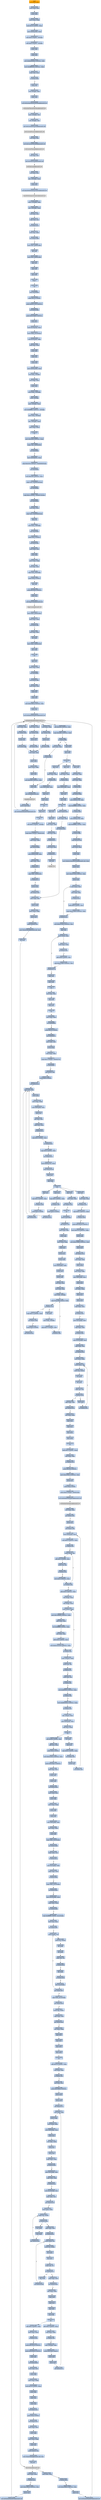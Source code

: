 digraph G {
node[shape=rectangle,style=filled,fillcolor=lightsteelblue,color=lightsteelblue]
bgcolor="transparent"
a0x0040ffefcall_0x00415b06[label="start\ncall 0x00415b06",color="lightgrey",fillcolor="orange"];
a0x00415b06movl_edi_edi[label="0x00415b06\nmovl %edi, %edi"];
a0x00415b08pushl_ebp[label="0x00415b08\npushl %ebp"];
a0x00415b09movl_esp_ebp[label="0x00415b09\nmovl %esp, %ebp"];
a0x00415b0bsubl_0x10UINT8_esp[label="0x00415b0b\nsubl $0x10<UINT8>, %esp"];
a0x00415b0emovl_0x004228b4_eax[label="0x00415b0e\nmovl 0x004228b4, %eax"];
a0x00415b13andl_0x0UINT8__8ebp_[label="0x00415b13\nandl $0x0<UINT8>, -8(%ebp)"];
a0x00415b17andl_0x0UINT8__4ebp_[label="0x00415b17\nandl $0x0<UINT8>, -4(%ebp)"];
a0x00415b1bpushl_ebx[label="0x00415b1b\npushl %ebx"];
a0x00415b1cpushl_edi[label="0x00415b1c\npushl %edi"];
a0x00415b1dmovl_0xbb40e64eUINT32_edi[label="0x00415b1d\nmovl $0xbb40e64e<UINT32>, %edi"];
a0x00415b22movl_0xffff0000UINT32_ebx[label="0x00415b22\nmovl $0xffff0000<UINT32>, %ebx"];
a0x00415b27cmpl_edi_eax[label="0x00415b27\ncmpl %edi, %eax"];
a0x00415b29je_0x00415b38[label="0x00415b29\nje 0x00415b38"];
a0x00415b38pushl_esi[label="0x00415b38\npushl %esi"];
a0x00415b39leal__8ebp__eax[label="0x00415b39\nleal -8(%ebp), %eax"];
a0x00415b3cpushl_eax[label="0x00415b3c\npushl %eax"];
a0x00415b3dcall_GetSystemTimeAsFileTime_kernel32_dll[label="0x00415b3d\ncall GetSystemTimeAsFileTime@kernel32.dll"];
GetSystemTimeAsFileTime_kernel32_dll[label="GetSystemTimeAsFileTime@kernel32.dll",color="lightgrey",fillcolor="lightgrey"];
a0x00415b43movl__4ebp__esi[label="0x00415b43\nmovl -4(%ebp), %esi"];
a0x00415b46xorl__8ebp__esi[label="0x00415b46\nxorl -8(%ebp), %esi"];
a0x00415b49call_GetCurrentProcessId_kernel32_dll[label="0x00415b49\ncall GetCurrentProcessId@kernel32.dll"];
GetCurrentProcessId_kernel32_dll[label="GetCurrentProcessId@kernel32.dll",color="lightgrey",fillcolor="lightgrey"];
a0x00415b4fxorl_eax_esi[label="0x00415b4f\nxorl %eax, %esi"];
a0x00415b51call_GetCurrentThreadId_kernel32_dll[label="0x00415b51\ncall GetCurrentThreadId@kernel32.dll"];
GetCurrentThreadId_kernel32_dll[label="GetCurrentThreadId@kernel32.dll",color="lightgrey",fillcolor="lightgrey"];
a0x00415b57xorl_eax_esi[label="0x00415b57\nxorl %eax, %esi"];
a0x00415b59call_GetTickCount_kernel32_dll[label="0x00415b59\ncall GetTickCount@kernel32.dll"];
GetTickCount_kernel32_dll[label="GetTickCount@kernel32.dll",color="lightgrey",fillcolor="lightgrey"];
a0x00415b5fxorl_eax_esi[label="0x00415b5f\nxorl %eax, %esi"];
a0x00415b61leal__16ebp__eax[label="0x00415b61\nleal -16(%ebp), %eax"];
a0x00415b64pushl_eax[label="0x00415b64\npushl %eax"];
a0x00415b65call_QueryPerformanceCounter_kernel32_dll[label="0x00415b65\ncall QueryPerformanceCounter@kernel32.dll"];
QueryPerformanceCounter_kernel32_dll[label="QueryPerformanceCounter@kernel32.dll",color="lightgrey",fillcolor="lightgrey"];
a0x00415b6bmovl__12ebp__eax[label="0x00415b6b\nmovl -12(%ebp), %eax"];
a0x00415b6exorl__16ebp__eax[label="0x00415b6e\nxorl -16(%ebp), %eax"];
a0x00415b71xorl_eax_esi[label="0x00415b71\nxorl %eax, %esi"];
a0x00415b73cmpl_edi_esi[label="0x00415b73\ncmpl %edi, %esi"];
a0x00415b75jne_0x00415b7e[label="0x00415b75\njne 0x00415b7e"];
a0x00415b7etestl_esi_ebx[label="0x00415b7e\ntestl %esi, %ebx"];
a0x00415b80jne_0x00415b89[label="0x00415b80\njne 0x00415b89"];
a0x00415b89movl_esi_0x004228b4[label="0x00415b89\nmovl %esi, 0x004228b4"];
a0x00415b8fnotl_esi[label="0x00415b8f\nnotl %esi"];
a0x00415b91movl_esi_0x004228b8[label="0x00415b91\nmovl %esi, 0x004228b8"];
a0x00415b97popl_esi[label="0x00415b97\npopl %esi"];
a0x00415b98popl_edi[label="0x00415b98\npopl %edi"];
a0x00415b99popl_ebx[label="0x00415b99\npopl %ebx"];
a0x00415b9aleave_[label="0x00415b9a\nleave "];
a0x00415b9bret[label="0x00415b9b\nret"];
a0x0040fff4jmp_0x0040fe9d[label="0x0040fff4\njmp 0x0040fe9d"];
a0x0040fe9dpushl_0x14UINT8[label="0x0040fe9d\npushl $0x14<UINT8>"];
a0x0040fe9fpushl_0x421118UINT32[label="0x0040fe9f\npushl $0x421118<UINT32>"];
a0x0040fea4call_0x00410d6c[label="0x0040fea4\ncall 0x00410d6c"];
a0x00410d6cpushl_0x410dd0UINT32[label="0x00410d6c\npushl $0x410dd0<UINT32>"];
a0x00410d71pushl_fs_0[label="0x00410d71\npushl %fs:0"];
a0x00410d78movl_0x10esp__eax[label="0x00410d78\nmovl 0x10(%esp), %eax"];
a0x00410d7cmovl_ebp_0x10esp_[label="0x00410d7c\nmovl %ebp, 0x10(%esp)"];
a0x00410d80leal_0x10esp__ebp[label="0x00410d80\nleal 0x10(%esp), %ebp"];
a0x00410d84subl_eax_esp[label="0x00410d84\nsubl %eax, %esp"];
a0x00410d86pushl_ebx[label="0x00410d86\npushl %ebx"];
a0x00410d87pushl_esi[label="0x00410d87\npushl %esi"];
a0x00410d88pushl_edi[label="0x00410d88\npushl %edi"];
a0x00410d89movl_0x004228b4_eax[label="0x00410d89\nmovl 0x004228b4, %eax"];
a0x00410d8exorl_eax__4ebp_[label="0x00410d8e\nxorl %eax, -4(%ebp)"];
a0x00410d91xorl_ebp_eax[label="0x00410d91\nxorl %ebp, %eax"];
a0x00410d93pushl_eax[label="0x00410d93\npushl %eax"];
a0x00410d94movl_esp__24ebp_[label="0x00410d94\nmovl %esp, -24(%ebp)"];
a0x00410d97pushl__8ebp_[label="0x00410d97\npushl -8(%ebp)"];
a0x00410d9amovl__4ebp__eax[label="0x00410d9a\nmovl -4(%ebp), %eax"];
a0x00410d9dmovl_0xfffffffeUINT32__4ebp_[label="0x00410d9d\nmovl $0xfffffffe<UINT32>, -4(%ebp)"];
a0x00410da4movl_eax__8ebp_[label="0x00410da4\nmovl %eax, -8(%ebp)"];
a0x00410da7leal__16ebp__eax[label="0x00410da7\nleal -16(%ebp), %eax"];
a0x00410daamovl_eax_fs_0[label="0x00410daa\nmovl %eax, %fs:0"];
a0x00410db0ret[label="0x00410db0\nret"];
a0x0040fea9movl_0x5a4dUINT32_eax[label="0x0040fea9\nmovl $0x5a4d<UINT32>, %eax"];
a0x0040feaecmpw_ax_0x00400000[label="0x0040feae\ncmpw %ax, 0x00400000"];
a0x0040feb5jne_0x0040feef[label="0x0040feb5\njne 0x0040feef"];
a0x0040feb7movl_0x0040003c_eax[label="0x0040feb7\nmovl 0x0040003c, %eax"];
a0x0040febccmpl_0x4550UINT32_0x400000eax_[label="0x0040febc\ncmpl $0x4550<UINT32>, 0x400000(%eax)"];
a0x0040fec6jne_0x0040feef[label="0x0040fec6\njne 0x0040feef"];
a0x0040fec8movl_0x10bUINT32_ecx[label="0x0040fec8\nmovl $0x10b<UINT32>, %ecx"];
a0x0040fecdcmpw_cx_0x400018eax_[label="0x0040fecd\ncmpw %cx, 0x400018(%eax)"];
a0x0040fed4jne_0x0040feef[label="0x0040fed4\njne 0x0040feef"];
a0x0040fed6cmpl_0xeUINT8_0x400074eax_[label="0x0040fed6\ncmpl $0xe<UINT8>, 0x400074(%eax)"];
a0x0040feddjbe_0x0040feef[label="0x0040fedd\njbe 0x0040feef"];
a0x0040fedfxorl_ecx_ecx[label="0x0040fedf\nxorl %ecx, %ecx"];
a0x0040fee1cmpl_ecx_0x4000e8eax_[label="0x0040fee1\ncmpl %ecx, 0x4000e8(%eax)"];
a0x0040fee7setne_cl[label="0x0040fee7\nsetne %cl"];
a0x0040feeamovl_ecx__28ebp_[label="0x0040feea\nmovl %ecx, -28(%ebp)"];
a0x0040feedjmp_0x0040fef3[label="0x0040feed\njmp 0x0040fef3"];
a0x0040fef3pushl_0x1UINT8[label="0x0040fef3\npushl $0x1<UINT8>"];
a0x0040fef5call_0x00410f5c[label="0x0040fef5\ncall 0x00410f5c"];
a0x00410f5cmovl_edi_edi[label="0x00410f5c\nmovl %edi, %edi"];
a0x00410f5epushl_ebp[label="0x00410f5e\npushl %ebp"];
a0x00410f5fmovl_esp_ebp[label="0x00410f5f\nmovl %esp, %ebp"];
a0x00410f61xorl_eax_eax[label="0x00410f61\nxorl %eax, %eax"];
a0x00410f63cmpl_eax_0x8ebp_[label="0x00410f63\ncmpl %eax, 0x8(%ebp)"];
a0x00410f66pushl_0x0UINT8[label="0x00410f66\npushl $0x0<UINT8>"];
a0x00410f68sete_al[label="0x00410f68\nsete %al"];
a0x00410f6bpushl_0x1000UINT32[label="0x00410f6b\npushl $0x1000<UINT32>"];
a0x00410f70pushl_eax[label="0x00410f70\npushl %eax"];
a0x00410f71call_HeapCreate_kernel32_dll[label="0x00410f71\ncall HeapCreate@kernel32.dll"];
HeapCreate_kernel32_dll[label="HeapCreate@kernel32.dll",color="lightgrey",fillcolor="lightgrey"];
a0x00410f77movl_eax_0x0042394c[label="0x00410f77\nmovl %eax, 0x0042394c"];
a0x00410f7ctestl_eax_eax[label="0x00410f7c\ntestl %eax, %eax"];
a0x00410f7ejne_0x00410f82[label="0x00410f7e\njne 0x00410f82"];
a0x00410f82xorl_eax_eax[label="0x00410f82\nxorl %eax, %eax"];
a0x00410f84incl_eax[label="0x00410f84\nincl %eax"];
a0x00410f85movl_eax_0x004253e0[label="0x00410f85\nmovl %eax, 0x004253e0"];
a0x00410f8apopl_ebp[label="0x00410f8a\npopl %ebp"];
a0x00410f8bret[label="0x00410f8b\nret"];
a0x0040fefapopl_ecx[label="0x0040fefa\npopl %ecx"];
a0x0040fefbtestl_eax_eax[label="0x0040fefb\ntestl %eax, %eax"];
a0x0040fefdjne_0x0040ff07[label="0x0040fefd\njne 0x0040ff07"];
a0x0040ff07call_0x0041396c[label="0x0040ff07\ncall 0x0041396c"];
a0x0041396cmovl_edi_edi[label="0x0041396c\nmovl %edi, %edi"];
a0x0041396epushl_esi[label="0x0041396e\npushl %esi"];
a0x0041396fpushl_edi[label="0x0041396f\npushl %edi"];
a0x00413970movl_0x41f6e4UINT32_esi[label="0x00413970\nmovl $0x41f6e4<UINT32>, %esi"];
a0x00413975pushl_esi[label="0x00413975\npushl %esi"];
a0x00413976call_GetModuleHandleW_kernel32_dll[label="0x00413976\ncall GetModuleHandleW@kernel32.dll"];
GetModuleHandleW_kernel32_dll[label="GetModuleHandleW@kernel32.dll",color="lightgrey",fillcolor="lightgrey"];
a0x0041397ctestl_eax_eax[label="0x0041397c\ntestl %eax, %eax"];
a0x0041397ejne_0x00413987[label="0x0041397e\njne 0x00413987"];
a0x00413980pushl_esi[label="0x00413980\npushl %esi"];
a0x00413981call_0x00410f8c[label="0x00413981\ncall 0x00410f8c"];
a0x00410f8cmovl_edi_edi[label="0x00410f8c\nmovl %edi, %edi"];
a0x00410f8epushl_ebp[label="0x00410f8e\npushl %ebp"];
a0x00410f8fmovl_esp_ebp[label="0x00410f8f\nmovl %esp, %ebp"];
a0x00410f91pushl_edi[label="0x00410f91\npushl %edi"];
a0x00410f92movl_0x3e8UINT32_edi[label="0x00410f92\nmovl $0x3e8<UINT32>, %edi"];
a0x00410f97pushl_edi[label="0x00410f97\npushl %edi"];
a0x00410f98call_Sleep_kernel32_dll[label="0x00410f98\ncall Sleep@kernel32.dll"];
Sleep_kernel32_dll[label="Sleep@kernel32.dll",color="lightgrey",fillcolor="lightgrey"];
a0x00410f9epushl_0x8ebp_[label="0x00410f9e\npushl 0x8(%ebp)"];
a0x00410fa1call_GetModuleHandleW_kernel32_dll[label="0x00410fa1\ncall GetModuleHandleW@kernel32.dll"];
a0x00410fa7addl_0x3e8UINT32_edi[label="0x00410fa7\naddl $0x3e8<UINT32>, %edi"];
a0x00410fadcmpl_0xea60UINT32_edi[label="0x00410fad\ncmpl $0xea60<UINT32>, %edi"];
a0x00410fb3ja_0x00410fb9[label="0x00410fb3\nja 0x00410fb9"];
a0x00410fb5testl_eax_eax[label="0x00410fb5\ntestl %eax, %eax"];
a0x00410fb7je_0x00410f97[label="0x00410fb7\nje 0x00410f97"];
a0x00410fb9popl_edi[label="0x00410fb9\npopl %edi"];
a0x00410fbapopl_ebp[label="0x00410fba\npopl %ebp"];
a0x00410fbbret[label="0x00410fbb\nret"];
a0x00413986popl_ecx[label="0x00413986\npopl %ecx"];
a0x00413987movl_eax_edi[label="0x00413987\nmovl %eax, %edi"];
a0x00413989testl_edi_edi[label="0x00413989\ntestl %edi, %edi"];
a0x0041398bje_0x00413aef[label="0x0041398b\nje 0x00413aef"];
a0x00413aefcall_0x00413686[label="0x00413aef\ncall 0x00413686"];
a0x00413686movl_0x004227b0_eax[label="0x00413686\nmovl 0x004227b0, %eax"];
a0x0041368bcmpl_0xffffffffUINT8_eax[label="0x0041368b\ncmpl $0xffffffff<UINT8>, %eax"];
a0x0041368eje_0x004136a6[label="0x0041368e\nje 0x004136a6"];
a0x004136a6movl_0x004227b4_eax[label="0x004136a6\nmovl 0x004227b4, %eax"];
a0x004136abcmpl_0xffffffffUINT8_eax[label="0x004136ab\ncmpl $0xffffffff<UINT8>, %eax"];
a0x004136aeje_0x004136be[label="0x004136ae\nje 0x004136be"];
a0x004136bejmp_0x00410143[label="0x004136be\njmp 0x00410143"];
a0x00410143movl_edi_edi[label="0x00410143\nmovl %edi, %edi"];
a0x00410145pushl_ebx[label="0x00410145\npushl %ebx"];
a0x00410146movl_DeleteCriticalSection_kernel32_dll_ebx[label="0x00410146\nmovl DeleteCriticalSection@kernel32.dll, %ebx"];
a0x0041014cpushl_esi[label="0x0041014c\npushl %esi"];
a0x0041014dmovl_0x422240UINT32_esi[label="0x0041014d\nmovl $0x422240<UINT32>, %esi"];
a0x00410152pushl_edi[label="0x00410152\npushl %edi"];
a0x00410153movl_esi__edi[label="0x00410153\nmovl (%esi), %edi"];
a0x00410155testl_edi_edi[label="0x00410155\ntestl %edi, %edi"];
a0x00410157je_0x0041016c[label="0x00410157\nje 0x0041016c"];
a0x0041016caddl_0x8UINT8_esi[label="0x0041016c\naddl $0x8<UINT8>, %esi"];
a0x0041016fcmpl_0x422360UINT32_esi[label="0x0041016f\ncmpl $0x422360<UINT32>, %esi"];
a0x00410175jl_0x00410153[label="0x00410175\njl 0x00410153"];
a0x00410177movl_0x422240UINT32_esi[label="0x00410177\nmovl $0x422240<UINT32>, %esi"];
a0x0041017cpopl_edi[label="0x0041017c\npopl %edi"];
a0x0041017dmovl_esi__eax[label="0x0041017d\nmovl (%esi), %eax"];
a0x0041017ftestl_eax_eax[label="0x0041017f\ntestl %eax, %eax"];
a0x00410181je_0x0041018c[label="0x00410181\nje 0x0041018c"];
a0x0041018caddl_0x8UINT8_esi[label="0x0041018c\naddl $0x8<UINT8>, %esi"];
a0x0041018fcmpl_0x422360UINT32_esi[label="0x0041018f\ncmpl $0x422360<UINT32>, %esi"];
a0x00410195jl_0x0041017d[label="0x00410195\njl 0x0041017d"];
a0x00410197popl_esi[label="0x00410197\npopl %esi"];
a0x00410198popl_ebx[label="0x00410198\npopl %ebx"];
a0x00410199ret[label="0x00410199\nret"];
a0x00413af4xorl_eax_eax[label="0x00413af4\nxorl %eax, %eax"];
a0x00413af6popl_edi[label="0x00413af6\npopl %edi"];
a0x00413af7popl_esi[label="0x00413af7\npopl %esi"];
a0x00413af8ret[label="0x00413af8\nret"];
a0x0040ff0ctestl_eax_eax[label="0x0040ff0c\ntestl %eax, %eax"];
a0x0040ff0ejne_0x0040ff18[label="0x0040ff0e\njne 0x0040ff18"];
a0x0040ff10pushl_0x10UINT8[label="0x0040ff10\npushl $0x10<UINT8>"];
a0x0040ff12call_0x0040fe74[label="0x0040ff12\ncall 0x0040fe74"];
a0x0040fe74movl_edi_edi[label="0x0040fe74\nmovl %edi, %edi"];
a0x0040fe76pushl_ebp[label="0x0040fe76\npushl %ebp"];
a0x0040fe77movl_esp_ebp[label="0x0040fe77\nmovl %esp, %ebp"];
a0x0040fe79cmpl_0x2UINT8_0x004237ec[label="0x0040fe79\ncmpl $0x2<UINT8>, 0x004237ec"];
a0x0040fe80je_0x0040fe87[label="0x0040fe80\nje 0x0040fe87"];
a0x0040fe82call_0x0041146f[label="0x0040fe82\ncall 0x0041146f"];
a0x0041146fpushl_0x3UINT8[label="0x0041146f\npushl $0x3<UINT8>"];
a0x00411471call_0x004161e5[label="0x00411471\ncall 0x004161e5"];
a0x004161e5movl_edi_edi[label="0x004161e5\nmovl %edi, %edi"];
a0x004161e7pushl_ebp[label="0x004161e7\npushl %ebp"];
a0x004161e8movl_esp_ebp[label="0x004161e8\nmovl %esp, %ebp"];
a0x004161eamovl_0x8ebp__ecx[label="0x004161ea\nmovl 0x8(%ebp), %ecx"];
a0x004161edpushl_esi[label="0x004161ed\npushl %esi"];
a0x004161eexorl_esi_esi[label="0x004161ee\nxorl %esi, %esi"];
a0x004161f0cmpl_esi_ecx[label="0x004161f0\ncmpl %esi, %ecx"];
a0x004161f2jl_0x00416212[label="0x004161f2\njl 0x00416212"];
a0x004161f4cmpl_0x2UINT8_ecx[label="0x004161f4\ncmpl $0x2<UINT8>, %ecx"];
a0x004161f7jle_0x00416205[label="0x004161f7\njle 0x00416205"];
a0x004161f9cmpl_0x3UINT8_ecx[label="0x004161f9\ncmpl $0x3<UINT8>, %ecx"];
a0x004161fcjne_0x00416212[label="0x004161fc\njne 0x00416212"];
a0x004161femovl_0x004237ec_eax[label="0x004161fe\nmovl 0x004237ec, %eax"];
a0x00416203jmp_0x0041622d[label="0x00416203\njmp 0x0041622d"];
a0x0041622dpopl_esi[label="0x0041622d\npopl %esi"];
a0x0041622epopl_ebp[label="0x0041622e\npopl %ebp"];
a0x0041622fret[label="0x0041622f\nret"];
a0x00411476popl_ecx[label="0x00411476\npopl %ecx"];
a0x00411477cmpl_0x1UINT8_eax[label="0x00411477\ncmpl $0x1<UINT8>, %eax"];
a0x0041147aje_0x00411491[label="0x0041147a\nje 0x00411491"];
a0x0041147cpushl_0x3UINT8[label="0x0041147c\npushl $0x3<UINT8>"];
a0x0041147ecall_0x004161e5[label="0x0041147e\ncall 0x004161e5"];
a0x00411483popl_ecx[label="0x00411483\npopl %ecx"];
a0x00411484testl_eax_eax[label="0x00411484\ntestl %eax, %eax"];
a0x00411486jne_0x004114a7[label="0x00411486\njne 0x004114a7"];
a0x004114a7ret[label="0x004114a7\nret"];
a0x0040fe87pushl_0x8ebp_[label="0x0040fe87\npushl 0x8(%ebp)"];
a0x0040fe8acall_0x004112c4[label="0x0040fe8a\ncall 0x004112c4"];
a0x004112c4movl_edi_edi[label="0x004112c4\nmovl %edi, %edi"];
a0x004112c6pushl_ebp[label="0x004112c6\npushl %ebp"];
a0x004112c7movl_esp_ebp[label="0x004112c7\nmovl %esp, %ebp"];
a0x004112c9pushl_ecx[label="0x004112c9\npushl %ecx"];
a0x004112capushl_ecx[label="0x004112ca\npushl %ecx"];
a0x004112cbpushl_ebx[label="0x004112cb\npushl %ebx"];
a0x004112ccmovl_0x8ebp__ebx[label="0x004112cc\nmovl 0x8(%ebp), %ebx"];
a0x004112cfpushl_esi[label="0x004112cf\npushl %esi"];
a0x004112d0pushl_edi[label="0x004112d0\npushl %edi"];
a0x004112d1xorl_esi_esi[label="0x004112d1\nxorl %esi, %esi"];
a0x004112d3xorl_edi_edi[label="0x004112d3\nxorl %edi, %edi"];
a0x004112d5movl_edi__4ebp_[label="0x004112d5\nmovl %edi, -4(%ebp)"];
a0x004112d8cmpl_0x422368edi8__ebx[label="0x004112d8\ncmpl 0x422368(,%edi,8), %ebx"];
a0x004112dfje_0x004112ea[label="0x004112df\nje 0x004112ea"];
a0x004112e1incl_edi[label="0x004112e1\nincl %edi"];
a0x004112e2movl_edi__4ebp_[label="0x004112e2\nmovl %edi, -4(%ebp)"];
a0x004112e5cmpl_0x17UINT8_edi[label="0x004112e5\ncmpl $0x17<UINT8>, %edi"];
a0x004112e8jb_0x004112d8[label="0x004112e8\njb 0x004112d8"];
a0x004112eacmpl_0x17UINT8_edi[label="0x004112ea\ncmpl $0x17<UINT8>, %edi"];
a0x004112edjae_0x0041146a[label="0x004112ed\njae 0x0041146a"];
a0x004112f3pushl_0x3UINT8[label="0x004112f3\npushl $0x3<UINT8>"];
a0x004112f5call_0x004161e5[label="0x004112f5\ncall 0x004161e5"];
a0x004112fapopl_ecx[label="0x004112fa\npopl %ecx"];
a0x004112fbcmpl_0x1UINT8_eax[label="0x004112fb\ncmpl $0x1<UINT8>, %eax"];
a0x004112feje_0x00411438[label="0x004112fe\nje 0x00411438"];
a0x00411304pushl_0x3UINT8[label="0x00411304\npushl $0x3<UINT8>"];
a0x00411306call_0x004161e5[label="0x00411306\ncall 0x004161e5"];
a0x0041130bpopl_ecx[label="0x0041130b\npopl %ecx"];
a0x0041130ctestl_eax_eax[label="0x0041130c\ntestl %eax, %eax"];
a0x0041130ejne_0x0041131d[label="0x0041130e\njne 0x0041131d"];
a0x0041131dcmpl_0xfcUINT32_ebx[label="0x0041131d\ncmpl $0xfc<UINT32>, %ebx"];
a0x00411323je_0x0041146a[label="0x00411323\nje 0x0041146a"];
a0x00411329pushl_0x41f678UINT32[label="0x00411329\npushl $0x41f678<UINT32>"];
a0x0041132emovl_0x314UINT32_ebx[label="0x0041132e\nmovl $0x314<UINT32>, %ebx"];
a0x00411333pushl_ebx[label="0x00411333\npushl %ebx"];
a0x00411334movl_0x423988UINT32_edi[label="0x00411334\nmovl $0x423988<UINT32>, %edi"];
a0x00411339pushl_edi[label="0x00411339\npushl %edi"];
a0x0041133acall_0x00412012[label="0x0041133a\ncall 0x00412012"];
a0x00412012movl_edi_edi[label="0x00412012\nmovl %edi, %edi"];
a0x00412014pushl_ebp[label="0x00412014\npushl %ebp"];
a0x00412015movl_esp_ebp[label="0x00412015\nmovl %esp, %ebp"];
a0x00412017movl_0x8ebp__ecx[label="0x00412017\nmovl 0x8(%ebp), %ecx"];
a0x0041201apushl_ebx[label="0x0041201a\npushl %ebx"];
a0x0041201bxorl_ebx_ebx[label="0x0041201b\nxorl %ebx, %ebx"];
a0x0041201dpushl_esi[label="0x0041201d\npushl %esi"];
a0x0041201epushl_edi[label="0x0041201e\npushl %edi"];
a0x0041201fcmpl_ebx_ecx[label="0x0041201f\ncmpl %ebx, %ecx"];
a0x00412021je_0x0041202a[label="0x00412021\nje 0x0041202a"];
a0x00412023movl_0xcebp__edi[label="0x00412023\nmovl 0xc(%ebp), %edi"];
a0x00412026cmpl_ebx_edi[label="0x00412026\ncmpl %ebx, %edi"];
a0x00412028ja_0x00412045[label="0x00412028\nja 0x00412045"];
a0x00412045movl_0x10ebp__esi[label="0x00412045\nmovl 0x10(%ebp), %esi"];
a0x00412048cmpl_ebx_esi[label="0x00412048\ncmpl %ebx, %esi"];
a0x0041204ajne_0x00412050[label="0x0041204a\njne 0x00412050"];
a0x00412050movl_ecx_edx[label="0x00412050\nmovl %ecx, %edx"];
a0x00412052movb_esi__al[label="0x00412052\nmovb (%esi), %al"];
a0x00412054movb_al_edx_[label="0x00412054\nmovb %al, (%edx)"];
a0x00412056incl_edx[label="0x00412056\nincl %edx"];
a0x00412057incl_esi[label="0x00412057\nincl %esi"];
a0x00412058cmpb_bl_al[label="0x00412058\ncmpb %bl, %al"];
a0x0041205aje_0x0041205f[label="0x0041205a\nje 0x0041205f"];
a0x0041205cdecl_edi[label="0x0041205c\ndecl %edi"];
a0x0041205djne_0x00412052[label="0x0041205d\njne 0x00412052"];
a0x0041205fcmpl_ebx_edi[label="0x0041205f\ncmpl %ebx, %edi"];
a0x00412061jne_0x00412073[label="0x00412061\njne 0x00412073"];
a0x00412073xorl_eax_eax[label="0x00412073\nxorl %eax, %eax"];
a0x00412075popl_edi[label="0x00412075\npopl %edi"];
a0x00412076popl_esi[label="0x00412076\npopl %esi"];
a0x00412077popl_ebx[label="0x00412077\npopl %ebx"];
a0x00412078popl_ebp[label="0x00412078\npopl %ebp"];
a0x00412079ret[label="0x00412079\nret"];
a0x0041133faddl_0xcUINT8_esp[label="0x0041133f\naddl $0xc<UINT8>, %esp"];
a0x00411342testl_eax_eax[label="0x00411342\ntestl %eax, %eax"];
a0x00411344je_0x00411353[label="0x00411344\nje 0x00411353"];
a0x00411353pushl_0x104UINT32[label="0x00411353\npushl $0x104<UINT32>"];
a0x00411358movl_0x4239a1UINT32_esi[label="0x00411358\nmovl $0x4239a1<UINT32>, %esi"];
a0x0041135dpushl_esi[label="0x0041135d\npushl %esi"];
a0x0041135epushl_0x0UINT8[label="0x0041135e\npushl $0x0<UINT8>"];
a0x00411360movb_0x0UINT8_0x00423aa5[label="0x00411360\nmovb $0x0<UINT8>, 0x00423aa5"];
a0x00411367call_GetModuleFileNameA_kernel32_dll[label="0x00411367\ncall GetModuleFileNameA@kernel32.dll"];
GetModuleFileNameA_kernel32_dll[label="GetModuleFileNameA@kernel32.dll",color="lightgrey",fillcolor="lightgrey"];
a0x0041136dtestl_eax_eax[label="0x0041136d\ntestl %eax, %eax"];
a0x0041136fjne_0x00411397[label="0x0041136f\njne 0x00411397"];
a0x00411397pushl_esi[label="0x00411397\npushl %esi"];
a0x00411398call_0x00411ef0[label="0x00411398\ncall 0x00411ef0"];
a0x00411ef0movl_0x4esp__ecx[label="0x00411ef0\nmovl 0x4(%esp), %ecx"];
a0x00411ef4testl_0x3UINT32_ecx[label="0x00411ef4\ntestl $0x3<UINT32>, %ecx"];
a0x00411efaje_0x00411f20[label="0x00411efa\nje 0x00411f20"];
a0x00411efcmovb_ecx__al[label="0x00411efc\nmovb (%ecx), %al"];
a0x00411efeaddl_0x1UINT8_ecx[label="0x00411efe\naddl $0x1<UINT8>, %ecx"];
a0x00411f01testb_al_al[label="0x00411f01\ntestb %al, %al"];
a0x00411f03je_0x00411f53[label="0x00411f03\nje 0x00411f53"];
a0x00411f05testl_0x3UINT32_ecx[label="0x00411f05\ntestl $0x3<UINT32>, %ecx"];
a0x00411f0bjne_0x00411efc[label="0x00411f0b\njne 0x00411efc"];
a0x00411f0daddl_0x0UINT32_eax[label="0x00411f0d\naddl $0x0<UINT32>, %eax"];
a0x00411f12leal_esp__esp[label="0x00411f12\nleal (%esp), %esp"];
a0x00411f19leal_esp__esp[label="0x00411f19\nleal (%esp), %esp"];
a0x00411f20movl_ecx__eax[label="0x00411f20\nmovl (%ecx), %eax"];
a0x00411f22movl_0x7efefeffUINT32_edx[label="0x00411f22\nmovl $0x7efefeff<UINT32>, %edx"];
a0x00411f27addl_eax_edx[label="0x00411f27\naddl %eax, %edx"];
a0x00411f29xorl_0xffffffffUINT8_eax[label="0x00411f29\nxorl $0xffffffff<UINT8>, %eax"];
a0x00411f2cxorl_edx_eax[label="0x00411f2c\nxorl %edx, %eax"];
a0x00411f2eaddl_0x4UINT8_ecx[label="0x00411f2e\naddl $0x4<UINT8>, %ecx"];
a0x00411f31testl_0x81010100UINT32_eax[label="0x00411f31\ntestl $0x81010100<UINT32>, %eax"];
a0x00411f36je_0x00411f20[label="0x00411f36\nje 0x00411f20"];
a0x00411f38movl__4ecx__eax[label="0x00411f38\nmovl -4(%ecx), %eax"];
a0x00411f3btestb_al_al[label="0x00411f3b\ntestb %al, %al"];
a0x00411f3dje_0x00411f71[label="0x00411f3d\nje 0x00411f71"];
a0x00411f3ftestb_ah_ah[label="0x00411f3f\ntestb %ah, %ah"];
a0x00411f41je_0x00411f67[label="0x00411f41\nje 0x00411f67"];
a0x00411f43testl_0xff0000UINT32_eax[label="0x00411f43\ntestl $0xff0000<UINT32>, %eax"];
a0x00411f48je_0x00411f5d[label="0x00411f48\nje 0x00411f5d"];
a0x00411f4atestl_0xff000000UINT32_eax[label="0x00411f4a\ntestl $0xff000000<UINT32>, %eax"];
a0x00411f4fje_0x00411f53[label="0x00411f4f\nje 0x00411f53"];
a0x00411f53leal__1ecx__eax[label="0x00411f53\nleal -1(%ecx), %eax"];
a0x00411f56movl_0x4esp__ecx[label="0x00411f56\nmovl 0x4(%esp), %ecx"];
a0x00411f5asubl_ecx_eax[label="0x00411f5a\nsubl %ecx, %eax"];
a0x00411f5cret[label="0x00411f5c\nret"];
a0x0041139dincl_eax[label="0x0041139d\nincl %eax"];
a0x0041139epopl_ecx[label="0x0041139e\npopl %ecx"];
a0x0041139fcmpl_0x3cUINT8_eax[label="0x0041139f\ncmpl $0x3c<UINT8>, %eax"];
a0x004113a2jbe_0x004113dc[label="0x004113a2\njbe 0x004113dc"];
a0x004113a4pushl_esi[label="0x004113a4\npushl %esi"];
a0x004113a5call_0x00411ef0[label="0x004113a5\ncall 0x00411ef0"];
a0x004113aasubl_0x3bUINT8_esi[label="0x004113aa\nsubl $0x3b<UINT8>, %esi"];
a0x004113adaddl_esi_eax[label="0x004113ad\naddl %esi, %eax"];
a0x004113afpushl_0x3UINT8[label="0x004113af\npushl $0x3<UINT8>"];
a0x004113b1movl_0x423c9cUINT32_ecx[label="0x004113b1\nmovl $0x423c9c<UINT32>, %ecx"];
a0x004113b6pushl_0x41f65cUINT32[label="0x004113b6\npushl $0x41f65c<UINT32>"];
a0x004113bbsubl_eax_ecx[label="0x004113bb\nsubl %eax, %ecx"];
a0x004113bdpushl_ecx[label="0x004113bd\npushl %ecx"];
a0x004113bepushl_eax[label="0x004113be\npushl %eax"];
a0x004113bfcall_0x00414e94[label="0x004113bf\ncall 0x00414e94"];
a0x00414e94movl_edi_edi[label="0x00414e94\nmovl %edi, %edi"];
a0x00414e96pushl_ebp[label="0x00414e96\npushl %ebp"];
a0x00414e97movl_esp_ebp[label="0x00414e97\nmovl %esp, %ebp"];
a0x00414e99pushl_ebx[label="0x00414e99\npushl %ebx"];
a0x00414e9apushl_esi[label="0x00414e9a\npushl %esi"];
a0x00414e9bmovl_0x8ebp__esi[label="0x00414e9b\nmovl 0x8(%ebp), %esi"];
a0x00414e9exorl_ebx_ebx[label="0x00414e9e\nxorl %ebx, %ebx"];
a0x00414ea0pushl_edi[label="0x00414ea0\npushl %edi"];
a0x00414ea1cmpl_ebx_0x14ebp_[label="0x00414ea1\ncmpl %ebx, 0x14(%ebp)"];
a0x00414ea4jne_0x00414eb6[label="0x00414ea4\njne 0x00414eb6"];
a0x00414eb6cmpl_ebx_esi[label="0x00414eb6\ncmpl %ebx, %esi"];
a0x00414eb8je_0x00414ec1[label="0x00414eb8\nje 0x00414ec1"];
a0x00414ebamovl_0xcebp__edi[label="0x00414eba\nmovl 0xc(%ebp), %edi"];
a0x00414ebdcmpl_ebx_edi[label="0x00414ebd\ncmpl %ebx, %edi"];
a0x00414ebfja_0x00414edc[label="0x00414ebf\nja 0x00414edc"];
a0x00414edccmpl_ebx_0x14ebp_[label="0x00414edc\ncmpl %ebx, 0x14(%ebp)"];
a0x00414edfjne_0x00414ee5[label="0x00414edf\njne 0x00414ee5"];
a0x00414ee5movl_0x10ebp__edx[label="0x00414ee5\nmovl 0x10(%ebp), %edx"];
a0x00414ee8cmpl_ebx_edx[label="0x00414ee8\ncmpl %ebx, %edx"];
a0x00414eeajne_0x00414ef0[label="0x00414eea\njne 0x00414ef0"];
a0x00414ef0cmpl_0xffffffffUINT8_0x14ebp_[label="0x00414ef0\ncmpl $0xffffffff<UINT8>, 0x14(%ebp)"];
a0x00414ef4movl_esi_eax[label="0x00414ef4\nmovl %esi, %eax"];
a0x00414ef6jne_0x00414f07[label="0x00414ef6\njne 0x00414f07"];
a0x00414f07movb_edx__cl[label="0x00414f07\nmovb (%edx), %cl"];
a0x00414f09movb_cl_eax_[label="0x00414f09\nmovb %cl, (%eax)"];
a0x00414f0bincl_eax[label="0x00414f0b\nincl %eax"];
a0x00414f0cincl_edx[label="0x00414f0c\nincl %edx"];
a0x00414f0dcmpb_bl_cl[label="0x00414f0d\ncmpb %bl, %cl"];
a0x00414f0fje_0x00414f19[label="0x00414f0f\nje 0x00414f19"];
a0x00414f11decl_edi[label="0x00414f11\ndecl %edi"];
a0x00414f12je_0x00414f19[label="0x00414f12\nje 0x00414f19"];
a0x00414f14decl_0x14ebp_[label="0x00414f14\ndecl 0x14(%ebp)"];
a0x00414f17jne_0x00414f07[label="0x00414f17\njne 0x00414f07"];
a0x00414f19cmpl_ebx_0x14ebp_[label="0x00414f19\ncmpl %ebx, 0x14(%ebp)"];
a0x00414f1cjne_0x00414f20[label="0x00414f1c\njne 0x00414f20"];
a0x00414f1emovb_bl_eax_[label="0x00414f1e\nmovb %bl, (%eax)"];
a0x00414f20cmpl_ebx_edi[label="0x00414f20\ncmpl %ebx, %edi"];
a0x00414f22jne_0x00414eaf[label="0x00414f22\njne 0x00414eaf"];
a0x00414eafxorl_eax_eax[label="0x00414eaf\nxorl %eax, %eax"];
a0x00414eb1popl_edi[label="0x00414eb1\npopl %edi"];
a0x00414eb2popl_esi[label="0x00414eb2\npopl %esi"];
a0x00414eb3popl_ebx[label="0x00414eb3\npopl %ebx"];
a0x00414eb4popl_ebp[label="0x00414eb4\npopl %ebp"];
a0x00414eb5ret[label="0x00414eb5\nret"];
a0x004113c4addl_0x14UINT8_esp[label="0x004113c4\naddl $0x14<UINT8>, %esp"];
a0x004113c7testl_eax_eax[label="0x004113c7\ntestl %eax, %eax"];
a0x004113c9je_0x004113dc[label="0x004113c9\nje 0x004113dc"];
a0x004113dcxorl_esi_esi[label="0x004113dc\nxorl %esi, %esi"];
a0x004113depushl_0x41f658UINT32[label="0x004113de\npushl $0x41f658<UINT32>"];
a0x004113e3pushl_ebx[label="0x004113e3\npushl %ebx"];
a0x004113e4pushl_edi[label="0x004113e4\npushl %edi"];
a0x004113e5call_0x00416171[label="0x004113e5\ncall 0x00416171"];
a0x00416171movl_edi_edi[label="0x00416171\nmovl %edi, %edi"];
a0x00416173pushl_ebp[label="0x00416173\npushl %ebp"];
a0x00416174movl_esp_ebp[label="0x00416174\nmovl %esp, %ebp"];
a0x00416176movl_0x8ebp__eax[label="0x00416176\nmovl 0x8(%ebp), %eax"];
a0x00416179pushl_ebx[label="0x00416179\npushl %ebx"];
a0x0041617axorl_ebx_ebx[label="0x0041617a\nxorl %ebx, %ebx"];
a0x0041617cpushl_esi[label="0x0041617c\npushl %esi"];
a0x0041617dpushl_edi[label="0x0041617d\npushl %edi"];
a0x0041617ecmpl_ebx_eax[label="0x0041617e\ncmpl %ebx, %eax"];
a0x00416180je_0x00416189[label="0x00416180\nje 0x00416189"];
a0x00416182movl_0xcebp__edi[label="0x00416182\nmovl 0xc(%ebp), %edi"];
a0x00416185cmpl_ebx_edi[label="0x00416185\ncmpl %ebx, %edi"];
a0x00416187ja_0x004161a4[label="0x00416187\nja 0x004161a4"];
a0x004161a4movl_0x10ebp__esi[label="0x004161a4\nmovl 0x10(%ebp), %esi"];
a0x004161a7cmpl_ebx_esi[label="0x004161a7\ncmpl %ebx, %esi"];
a0x004161a9jne_0x004161af[label="0x004161a9\njne 0x004161af"];
a0x004161afmovl_eax_edx[label="0x004161af\nmovl %eax, %edx"];
a0x004161b1cmpb_bl_edx_[label="0x004161b1\ncmpb %bl, (%edx)"];
a0x004161b3je_0x004161b9[label="0x004161b3\nje 0x004161b9"];
a0x004161b5incl_edx[label="0x004161b5\nincl %edx"];
a0x004161b6decl_edi[label="0x004161b6\ndecl %edi"];
a0x004161b7jne_0x004161b1[label="0x004161b7\njne 0x004161b1"];
a0x004161b9cmpl_ebx_edi[label="0x004161b9\ncmpl %ebx, %edi"];
a0x004161bbje_0x004161ab[label="0x004161bb\nje 0x004161ab"];
a0x004161bdmovb_esi__cl[label="0x004161bd\nmovb (%esi), %cl"];
a0x004161bfmovb_cl_edx_[label="0x004161bf\nmovb %cl, (%edx)"];
a0x004161c1incl_edx[label="0x004161c1\nincl %edx"];
a0x004161c2incl_esi[label="0x004161c2\nincl %esi"];
a0x004161c3cmpb_bl_cl[label="0x004161c3\ncmpb %bl, %cl"];
a0x004161c5je_0x004161ca[label="0x004161c5\nje 0x004161ca"];
a0x004161c7decl_edi[label="0x004161c7\ndecl %edi"];
a0x004161c8jne_0x004161bd[label="0x004161c8\njne 0x004161bd"];
a0x004161cacmpl_ebx_edi[label="0x004161ca\ncmpl %ebx, %edi"];
a0x004161ccjne_0x004161de[label="0x004161cc\njne 0x004161de"];
a0x004161dexorl_eax_eax[label="0x004161de\nxorl %eax, %eax"];
a0x004161e0popl_edi[label="0x004161e0\npopl %edi"];
a0x004161e1popl_esi[label="0x004161e1\npopl %esi"];
a0x004161e2popl_ebx[label="0x004161e2\npopl %ebx"];
a0x004161e3popl_ebp[label="0x004161e3\npopl %ebp"];
a0x004161e4ret[label="0x004161e4\nret"];
a0x004113eaaddl_0xcUINT8_esp[label="0x004113ea\naddl $0xc<UINT8>, %esp"];
a0x004113edtestl_eax_eax[label="0x004113ed\ntestl %eax, %eax"];
a0x004113efje_0x004113fe[label="0x004113ef\nje 0x004113fe"];
a0x004113femovl__4ebp__eax[label="0x004113fe\nmovl -4(%ebp), %eax"];
a0x00411401pushl_0x42236ceax8_[label="0x00411401\npushl 0x42236c(,%eax,8)"];
a0x00411408pushl_ebx[label="0x00411408\npushl %ebx"];
a0x00411409pushl_edi[label="0x00411409\npushl %edi"];
a0x0041140acall_0x00416171[label="0x0041140a\ncall 0x00416171"];
a0x0041140faddl_0xcUINT8_esp[label="0x0041140f\naddl $0xc<UINT8>, %esp"];
a0x00411412testl_eax_eax[label="0x00411412\ntestl %eax, %eax"];
a0x00411414je_0x00411423[label="0x00411414\nje 0x00411423"];
a0x00411423pushl_0x12010UINT32[label="0x00411423\npushl $0x12010<UINT32>"];
a0x00411428pushl_0x41f630UINT32[label="0x00411428\npushl $0x41f630<UINT32>"];
a0x0041142dpushl_edi[label="0x0041142d\npushl %edi"];
a0x0041142ecall_0x00416008[label="0x0041142e\ncall 0x00416008"];
a0x00416008movl_edi_edi[label="0x00416008\nmovl %edi, %edi"];
a0x0041600apushl_ebp[label="0x0041600a\npushl %ebp"];
a0x0041600bmovl_esp_ebp[label="0x0041600b\nmovl %esp, %ebp"];
a0x0041600dsubl_0x14UINT8_esp[label="0x0041600d\nsubl $0x14<UINT8>, %esp"];
a0x00416010pushl_ebx[label="0x00416010\npushl %ebx"];
a0x00416011pushl_esi[label="0x00416011\npushl %esi"];
a0x00416012pushl_edi[label="0x00416012\npushl %edi"];
a0x00416013call_0x004135ce[label="0x00416013\ncall 0x004135ce"];
a0x004135cepushl_0x0UINT8[label="0x004135ce\npushl $0x0<UINT8>"];
a0x004135d0call_0x0041355c[label="0x004135d0\ncall 0x0041355c"];
a0x0041355cmovl_edi_edi[label="0x0041355c\nmovl %edi, %edi"];
a0x0041355epushl_ebp[label="0x0041355e\npushl %ebp"];
a0x0041355fmovl_esp_ebp[label="0x0041355f\nmovl %esp, %ebp"];
a0x00413561pushl_esi[label="0x00413561\npushl %esi"];
a0x00413562pushl_0x004227b4[label="0x00413562\npushl 0x004227b4"];
a0x00413568movl_TlsGetValue_kernel32_dll_esi[label="0x00413568\nmovl TlsGetValue@kernel32.dll, %esi"];
a0x0041356ecall_esi[label="0x0041356e\ncall %esi"];
TlsGetValue_kernel32_dll[label="TlsGetValue@kernel32.dll",color="lightgrey",fillcolor="lightgrey"];
a0x00413570testl_eax_eax[label="0x00413570\ntestl %eax, %eax"];
a0x00413572je_0x00413595[label="0x00413572\nje 0x00413595"];
a0x00413595movl_0x41f6e4UINT32_esi[label="0x00413595\nmovl $0x41f6e4<UINT32>, %esi"];
a0x0041359apushl_esi[label="0x0041359a\npushl %esi"];
a0x0041359bcall_GetModuleHandleW_kernel32_dll[label="0x0041359b\ncall GetModuleHandleW@kernel32.dll"];
a0x004135a1testl_eax_eax[label="0x004135a1\ntestl %eax, %eax"];
a0x004135a3jne_0x004135b0[label="0x004135a3\njne 0x004135b0"];
a0x004135a5pushl_esi[label="0x004135a5\npushl %esi"];
a0x004135a6call_0x00410f8c[label="0x004135a6\ncall 0x00410f8c"];
a0x004135abpopl_ecx[label="0x004135ab\npopl %ecx"];
a0x004135actestl_eax_eax[label="0x004135ac\ntestl %eax, %eax"];
a0x004135aeje_0x004135c8[label="0x004135ae\nje 0x004135c8"];
a0x004135c8movl_0x8ebp__eax[label="0x004135c8\nmovl 0x8(%ebp), %eax"];
a0x004135cbpopl_esi[label="0x004135cb\npopl %esi"];
a0x004135ccpopl_ebp[label="0x004135cc\npopl %ebp"];
a0x004135cdret[label="0x004135cd\nret"];
a0x004135d5popl_ecx[label="0x004135d5\npopl %ecx"];
a0x004135d6ret[label="0x004135d6\nret"];
a0x00416018andl_0x0UINT8__4ebp_[label="0x00416018\nandl $0x0<UINT8>, -4(%ebp)"];
a0x0041601ccmpl_0x0UINT8_0x00423e3c[label="0x0041601c\ncmpl $0x0<UINT8>, 0x00423e3c"];
a0x00416023movl_eax_ebx[label="0x00416023\nmovl %eax, %ebx"];
a0x00416025jne_0x004160b9[label="0x00416025\njne 0x004160b9"];
a0x004160b9movl_0x00423e48_eax[label="0x004160b9\nmovl 0x00423e48, %eax"];
a0x004160becmpl_ebx_eax[label="0x004160be\ncmpl %ebx, %eax"];
a0x004160c0je_0x00416111[label="0x004160c0\nje 0x00416111"];
a0x004160c2cmpl_ebx_0x00423e4c[label="0x004160c2\ncmpl %ebx, 0x00423e4c"];
a0x004160c8je_0x00416111[label="0x004160c8\nje 0x00416111"];
a0x004160capushl_eax[label="0x004160ca\npushl %eax"];
a0x004160cbcall_0x004135d7[label="0x004160cb\ncall 0x004135d7"];
a0x004135d7movl_edi_edi[label="0x004135d7\nmovl %edi, %edi"];
a0x004135d9pushl_ebp[label="0x004135d9\npushl %ebp"];
a0x004135damovl_esp_ebp[label="0x004135da\nmovl %esp, %ebp"];
a0x004135dcpushl_esi[label="0x004135dc\npushl %esi"];
a0x004135ddpushl_0x004227b4[label="0x004135dd\npushl 0x004227b4"];
a0x004135e3movl_TlsGetValue_kernel32_dll_esi[label="0x004135e3\nmovl TlsGetValue@kernel32.dll, %esi"];
a0x004135e9call_esi[label="0x004135e9\ncall %esi"];
a0x004135ebtestl_eax_eax[label="0x004135eb\ntestl %eax, %eax"];
a0x004135edje_0x00413610[label="0x004135ed\nje 0x00413610"];
a0x00413610movl_0x41f6e4UINT32_esi[label="0x00413610\nmovl $0x41f6e4<UINT32>, %esi"];
a0x00413615pushl_esi[label="0x00413615\npushl %esi"];
a0x00413616call_GetModuleHandleW_kernel32_dll[label="0x00413616\ncall GetModuleHandleW@kernel32.dll"];
a0x0041361ctestl_eax_eax[label="0x0041361c\ntestl %eax, %eax"];
a0x0041361ejne_0x0041362b[label="0x0041361e\njne 0x0041362b"];
a0x00413620pushl_esi[label="0x00413620\npushl %esi"];
a0x00413621call_0x00410f8c[label="0x00413621\ncall 0x00410f8c"];
a0x00413626popl_ecx[label="0x00413626\npopl %ecx"];
a0x00413627testl_eax_eax[label="0x00413627\ntestl %eax, %eax"];
a0x00413629je_0x00413643[label="0x00413629\nje 0x00413643"];
a0x00413643movl_0x8ebp__eax[label="0x00413643\nmovl 0x8(%ebp), %eax"];
a0x00413646popl_esi[label="0x00413646\npopl %esi"];
a0x00413647popl_ebp[label="0x00413647\npopl %ebp"];
a0x00413648ret[label="0x00413648\nret"];
a0x004160d0pushl_0x00423e4c[label="0x004160d0\npushl 0x00423e4c"];
a0x004160d6movl_eax_esi[label="0x004160d6\nmovl %eax, %esi"];
a0x004160d8call_0x004135d7[label="0x004160d8\ncall 0x004135d7"];
a0x004160ddpopl_ecx[label="0x004160dd\npopl %ecx"];
a0x004160depopl_ecx[label="0x004160de\npopl %ecx"];
a0x004160dfmovl_eax_edi[label="0x004160df\nmovl %eax, %edi"];
a0x004160e1testl_esi_esi[label="0x004160e1\ntestl %esi, %esi"];
a0x004160e3je_0x00416111[label="0x004160e3\nje 0x00416111"];
a0x004160e5testl_edi_edi[label="0x004160e5\ntestl %edi, %edi"];
a0x004160e7je_0x00416111[label="0x004160e7\nje 0x00416111"];
a0x004160e9call_esi[label="0x004160e9\ncall %esi"];
a0x58497762[label="0x58497762",color="lightgrey",fillcolor="lightgrey"];
a0x0040ffefcall_0x00415b06 -> a0x00415b06movl_edi_edi [color="#000000"];
a0x00415b06movl_edi_edi -> a0x00415b08pushl_ebp [color="#000000"];
a0x00415b08pushl_ebp -> a0x00415b09movl_esp_ebp [color="#000000"];
a0x00415b09movl_esp_ebp -> a0x00415b0bsubl_0x10UINT8_esp [color="#000000"];
a0x00415b0bsubl_0x10UINT8_esp -> a0x00415b0emovl_0x004228b4_eax [color="#000000"];
a0x00415b0emovl_0x004228b4_eax -> a0x00415b13andl_0x0UINT8__8ebp_ [color="#000000"];
a0x00415b13andl_0x0UINT8__8ebp_ -> a0x00415b17andl_0x0UINT8__4ebp_ [color="#000000"];
a0x00415b17andl_0x0UINT8__4ebp_ -> a0x00415b1bpushl_ebx [color="#000000"];
a0x00415b1bpushl_ebx -> a0x00415b1cpushl_edi [color="#000000"];
a0x00415b1cpushl_edi -> a0x00415b1dmovl_0xbb40e64eUINT32_edi [color="#000000"];
a0x00415b1dmovl_0xbb40e64eUINT32_edi -> a0x00415b22movl_0xffff0000UINT32_ebx [color="#000000"];
a0x00415b22movl_0xffff0000UINT32_ebx -> a0x00415b27cmpl_edi_eax [color="#000000"];
a0x00415b27cmpl_edi_eax -> a0x00415b29je_0x00415b38 [color="#000000"];
a0x00415b29je_0x00415b38 -> a0x00415b38pushl_esi [color="#000000",label="T"];
a0x00415b38pushl_esi -> a0x00415b39leal__8ebp__eax [color="#000000"];
a0x00415b39leal__8ebp__eax -> a0x00415b3cpushl_eax [color="#000000"];
a0x00415b3cpushl_eax -> a0x00415b3dcall_GetSystemTimeAsFileTime_kernel32_dll [color="#000000"];
a0x00415b3dcall_GetSystemTimeAsFileTime_kernel32_dll -> GetSystemTimeAsFileTime_kernel32_dll [color="#000000"];
GetSystemTimeAsFileTime_kernel32_dll -> a0x00415b43movl__4ebp__esi [color="#000000"];
a0x00415b43movl__4ebp__esi -> a0x00415b46xorl__8ebp__esi [color="#000000"];
a0x00415b46xorl__8ebp__esi -> a0x00415b49call_GetCurrentProcessId_kernel32_dll [color="#000000"];
a0x00415b49call_GetCurrentProcessId_kernel32_dll -> GetCurrentProcessId_kernel32_dll [color="#000000"];
GetCurrentProcessId_kernel32_dll -> a0x00415b4fxorl_eax_esi [color="#000000"];
a0x00415b4fxorl_eax_esi -> a0x00415b51call_GetCurrentThreadId_kernel32_dll [color="#000000"];
a0x00415b51call_GetCurrentThreadId_kernel32_dll -> GetCurrentThreadId_kernel32_dll [color="#000000"];
GetCurrentThreadId_kernel32_dll -> a0x00415b57xorl_eax_esi [color="#000000"];
a0x00415b57xorl_eax_esi -> a0x00415b59call_GetTickCount_kernel32_dll [color="#000000"];
a0x00415b59call_GetTickCount_kernel32_dll -> GetTickCount_kernel32_dll [color="#000000"];
GetTickCount_kernel32_dll -> a0x00415b5fxorl_eax_esi [color="#000000"];
a0x00415b5fxorl_eax_esi -> a0x00415b61leal__16ebp__eax [color="#000000"];
a0x00415b61leal__16ebp__eax -> a0x00415b64pushl_eax [color="#000000"];
a0x00415b64pushl_eax -> a0x00415b65call_QueryPerformanceCounter_kernel32_dll [color="#000000"];
a0x00415b65call_QueryPerformanceCounter_kernel32_dll -> QueryPerformanceCounter_kernel32_dll [color="#000000"];
QueryPerformanceCounter_kernel32_dll -> a0x00415b6bmovl__12ebp__eax [color="#000000"];
a0x00415b6bmovl__12ebp__eax -> a0x00415b6exorl__16ebp__eax [color="#000000"];
a0x00415b6exorl__16ebp__eax -> a0x00415b71xorl_eax_esi [color="#000000"];
a0x00415b71xorl_eax_esi -> a0x00415b73cmpl_edi_esi [color="#000000"];
a0x00415b73cmpl_edi_esi -> a0x00415b75jne_0x00415b7e [color="#000000"];
a0x00415b75jne_0x00415b7e -> a0x00415b7etestl_esi_ebx [color="#000000",label="T"];
a0x00415b7etestl_esi_ebx -> a0x00415b80jne_0x00415b89 [color="#000000"];
a0x00415b80jne_0x00415b89 -> a0x00415b89movl_esi_0x004228b4 [color="#000000",label="T"];
a0x00415b89movl_esi_0x004228b4 -> a0x00415b8fnotl_esi [color="#000000"];
a0x00415b8fnotl_esi -> a0x00415b91movl_esi_0x004228b8 [color="#000000"];
a0x00415b91movl_esi_0x004228b8 -> a0x00415b97popl_esi [color="#000000"];
a0x00415b97popl_esi -> a0x00415b98popl_edi [color="#000000"];
a0x00415b98popl_edi -> a0x00415b99popl_ebx [color="#000000"];
a0x00415b99popl_ebx -> a0x00415b9aleave_ [color="#000000"];
a0x00415b9aleave_ -> a0x00415b9bret [color="#000000"];
a0x00415b9bret -> a0x0040fff4jmp_0x0040fe9d [color="#000000"];
a0x0040fff4jmp_0x0040fe9d -> a0x0040fe9dpushl_0x14UINT8 [color="#000000"];
a0x0040fe9dpushl_0x14UINT8 -> a0x0040fe9fpushl_0x421118UINT32 [color="#000000"];
a0x0040fe9fpushl_0x421118UINT32 -> a0x0040fea4call_0x00410d6c [color="#000000"];
a0x0040fea4call_0x00410d6c -> a0x00410d6cpushl_0x410dd0UINT32 [color="#000000"];
a0x00410d6cpushl_0x410dd0UINT32 -> a0x00410d71pushl_fs_0 [color="#000000"];
a0x00410d71pushl_fs_0 -> a0x00410d78movl_0x10esp__eax [color="#000000"];
a0x00410d78movl_0x10esp__eax -> a0x00410d7cmovl_ebp_0x10esp_ [color="#000000"];
a0x00410d7cmovl_ebp_0x10esp_ -> a0x00410d80leal_0x10esp__ebp [color="#000000"];
a0x00410d80leal_0x10esp__ebp -> a0x00410d84subl_eax_esp [color="#000000"];
a0x00410d84subl_eax_esp -> a0x00410d86pushl_ebx [color="#000000"];
a0x00410d86pushl_ebx -> a0x00410d87pushl_esi [color="#000000"];
a0x00410d87pushl_esi -> a0x00410d88pushl_edi [color="#000000"];
a0x00410d88pushl_edi -> a0x00410d89movl_0x004228b4_eax [color="#000000"];
a0x00410d89movl_0x004228b4_eax -> a0x00410d8exorl_eax__4ebp_ [color="#000000"];
a0x00410d8exorl_eax__4ebp_ -> a0x00410d91xorl_ebp_eax [color="#000000"];
a0x00410d91xorl_ebp_eax -> a0x00410d93pushl_eax [color="#000000"];
a0x00410d93pushl_eax -> a0x00410d94movl_esp__24ebp_ [color="#000000"];
a0x00410d94movl_esp__24ebp_ -> a0x00410d97pushl__8ebp_ [color="#000000"];
a0x00410d97pushl__8ebp_ -> a0x00410d9amovl__4ebp__eax [color="#000000"];
a0x00410d9amovl__4ebp__eax -> a0x00410d9dmovl_0xfffffffeUINT32__4ebp_ [color="#000000"];
a0x00410d9dmovl_0xfffffffeUINT32__4ebp_ -> a0x00410da4movl_eax__8ebp_ [color="#000000"];
a0x00410da4movl_eax__8ebp_ -> a0x00410da7leal__16ebp__eax [color="#000000"];
a0x00410da7leal__16ebp__eax -> a0x00410daamovl_eax_fs_0 [color="#000000"];
a0x00410daamovl_eax_fs_0 -> a0x00410db0ret [color="#000000"];
a0x00410db0ret -> a0x0040fea9movl_0x5a4dUINT32_eax [color="#000000"];
a0x0040fea9movl_0x5a4dUINT32_eax -> a0x0040feaecmpw_ax_0x00400000 [color="#000000"];
a0x0040feaecmpw_ax_0x00400000 -> a0x0040feb5jne_0x0040feef [color="#000000"];
a0x0040feb5jne_0x0040feef -> a0x0040feb7movl_0x0040003c_eax [color="#000000",label="F"];
a0x0040feb7movl_0x0040003c_eax -> a0x0040febccmpl_0x4550UINT32_0x400000eax_ [color="#000000"];
a0x0040febccmpl_0x4550UINT32_0x400000eax_ -> a0x0040fec6jne_0x0040feef [color="#000000"];
a0x0040fec6jne_0x0040feef -> a0x0040fec8movl_0x10bUINT32_ecx [color="#000000",label="F"];
a0x0040fec8movl_0x10bUINT32_ecx -> a0x0040fecdcmpw_cx_0x400018eax_ [color="#000000"];
a0x0040fecdcmpw_cx_0x400018eax_ -> a0x0040fed4jne_0x0040feef [color="#000000"];
a0x0040fed4jne_0x0040feef -> a0x0040fed6cmpl_0xeUINT8_0x400074eax_ [color="#000000",label="F"];
a0x0040fed6cmpl_0xeUINT8_0x400074eax_ -> a0x0040feddjbe_0x0040feef [color="#000000"];
a0x0040feddjbe_0x0040feef -> a0x0040fedfxorl_ecx_ecx [color="#000000",label="F"];
a0x0040fedfxorl_ecx_ecx -> a0x0040fee1cmpl_ecx_0x4000e8eax_ [color="#000000"];
a0x0040fee1cmpl_ecx_0x4000e8eax_ -> a0x0040fee7setne_cl [color="#000000"];
a0x0040fee7setne_cl -> a0x0040feeamovl_ecx__28ebp_ [color="#000000"];
a0x0040feeamovl_ecx__28ebp_ -> a0x0040feedjmp_0x0040fef3 [color="#000000"];
a0x0040feedjmp_0x0040fef3 -> a0x0040fef3pushl_0x1UINT8 [color="#000000"];
a0x0040fef3pushl_0x1UINT8 -> a0x0040fef5call_0x00410f5c [color="#000000"];
a0x0040fef5call_0x00410f5c -> a0x00410f5cmovl_edi_edi [color="#000000"];
a0x00410f5cmovl_edi_edi -> a0x00410f5epushl_ebp [color="#000000"];
a0x00410f5epushl_ebp -> a0x00410f5fmovl_esp_ebp [color="#000000"];
a0x00410f5fmovl_esp_ebp -> a0x00410f61xorl_eax_eax [color="#000000"];
a0x00410f61xorl_eax_eax -> a0x00410f63cmpl_eax_0x8ebp_ [color="#000000"];
a0x00410f63cmpl_eax_0x8ebp_ -> a0x00410f66pushl_0x0UINT8 [color="#000000"];
a0x00410f66pushl_0x0UINT8 -> a0x00410f68sete_al [color="#000000"];
a0x00410f68sete_al -> a0x00410f6bpushl_0x1000UINT32 [color="#000000"];
a0x00410f6bpushl_0x1000UINT32 -> a0x00410f70pushl_eax [color="#000000"];
a0x00410f70pushl_eax -> a0x00410f71call_HeapCreate_kernel32_dll [color="#000000"];
a0x00410f71call_HeapCreate_kernel32_dll -> HeapCreate_kernel32_dll [color="#000000"];
HeapCreate_kernel32_dll -> a0x00410f77movl_eax_0x0042394c [color="#000000"];
a0x00410f77movl_eax_0x0042394c -> a0x00410f7ctestl_eax_eax [color="#000000"];
a0x00410f7ctestl_eax_eax -> a0x00410f7ejne_0x00410f82 [color="#000000"];
a0x00410f7ejne_0x00410f82 -> a0x00410f82xorl_eax_eax [color="#000000",label="T"];
a0x00410f82xorl_eax_eax -> a0x00410f84incl_eax [color="#000000"];
a0x00410f84incl_eax -> a0x00410f85movl_eax_0x004253e0 [color="#000000"];
a0x00410f85movl_eax_0x004253e0 -> a0x00410f8apopl_ebp [color="#000000"];
a0x00410f8apopl_ebp -> a0x00410f8bret [color="#000000"];
a0x00410f8bret -> a0x0040fefapopl_ecx [color="#000000"];
a0x0040fefapopl_ecx -> a0x0040fefbtestl_eax_eax [color="#000000"];
a0x0040fefbtestl_eax_eax -> a0x0040fefdjne_0x0040ff07 [color="#000000"];
a0x0040fefdjne_0x0040ff07 -> a0x0040ff07call_0x0041396c [color="#000000",label="T"];
a0x0040ff07call_0x0041396c -> a0x0041396cmovl_edi_edi [color="#000000"];
a0x0041396cmovl_edi_edi -> a0x0041396epushl_esi [color="#000000"];
a0x0041396epushl_esi -> a0x0041396fpushl_edi [color="#000000"];
a0x0041396fpushl_edi -> a0x00413970movl_0x41f6e4UINT32_esi [color="#000000"];
a0x00413970movl_0x41f6e4UINT32_esi -> a0x00413975pushl_esi [color="#000000"];
a0x00413975pushl_esi -> a0x00413976call_GetModuleHandleW_kernel32_dll [color="#000000"];
a0x00413976call_GetModuleHandleW_kernel32_dll -> GetModuleHandleW_kernel32_dll [color="#000000"];
GetModuleHandleW_kernel32_dll -> a0x0041397ctestl_eax_eax [color="#000000"];
a0x0041397ctestl_eax_eax -> a0x0041397ejne_0x00413987 [color="#000000"];
a0x0041397ejne_0x00413987 -> a0x00413980pushl_esi [color="#000000",label="F"];
a0x00413980pushl_esi -> a0x00413981call_0x00410f8c [color="#000000"];
a0x00413981call_0x00410f8c -> a0x00410f8cmovl_edi_edi [color="#000000"];
a0x00410f8cmovl_edi_edi -> a0x00410f8epushl_ebp [color="#000000"];
a0x00410f8epushl_ebp -> a0x00410f8fmovl_esp_ebp [color="#000000"];
a0x00410f8fmovl_esp_ebp -> a0x00410f91pushl_edi [color="#000000"];
a0x00410f91pushl_edi -> a0x00410f92movl_0x3e8UINT32_edi [color="#000000"];
a0x00410f92movl_0x3e8UINT32_edi -> a0x00410f97pushl_edi [color="#000000"];
a0x00410f97pushl_edi -> a0x00410f98call_Sleep_kernel32_dll [color="#000000"];
a0x00410f98call_Sleep_kernel32_dll -> Sleep_kernel32_dll [color="#000000"];
Sleep_kernel32_dll -> a0x00410f9epushl_0x8ebp_ [color="#000000"];
a0x00410f9epushl_0x8ebp_ -> a0x00410fa1call_GetModuleHandleW_kernel32_dll [color="#000000"];
a0x00410fa1call_GetModuleHandleW_kernel32_dll -> GetModuleHandleW_kernel32_dll [color="#000000"];
GetModuleHandleW_kernel32_dll -> a0x00410fa7addl_0x3e8UINT32_edi [color="#000000"];
a0x00410fa7addl_0x3e8UINT32_edi -> a0x00410fadcmpl_0xea60UINT32_edi [color="#000000"];
a0x00410fadcmpl_0xea60UINT32_edi -> a0x00410fb3ja_0x00410fb9 [color="#000000"];
a0x00410fb3ja_0x00410fb9 -> a0x00410fb5testl_eax_eax [color="#000000",label="F"];
a0x00410fb5testl_eax_eax -> a0x00410fb7je_0x00410f97 [color="#000000"];
a0x00410fb7je_0x00410f97 -> a0x00410f97pushl_edi [color="#000000",label="T"];
a0x00410fb3ja_0x00410fb9 -> a0x00410fb9popl_edi [color="#000000",label="T"];
a0x00410fb9popl_edi -> a0x00410fbapopl_ebp [color="#000000"];
a0x00410fbapopl_ebp -> a0x00410fbbret [color="#000000"];
a0x00410fbbret -> a0x00413986popl_ecx [color="#000000"];
a0x00413986popl_ecx -> a0x00413987movl_eax_edi [color="#000000"];
a0x00413987movl_eax_edi -> a0x00413989testl_edi_edi [color="#000000"];
a0x00413989testl_edi_edi -> a0x0041398bje_0x00413aef [color="#000000"];
a0x0041398bje_0x00413aef -> a0x00413aefcall_0x00413686 [color="#000000",label="T"];
a0x00413aefcall_0x00413686 -> a0x00413686movl_0x004227b0_eax [color="#000000"];
a0x00413686movl_0x004227b0_eax -> a0x0041368bcmpl_0xffffffffUINT8_eax [color="#000000"];
a0x0041368bcmpl_0xffffffffUINT8_eax -> a0x0041368eje_0x004136a6 [color="#000000"];
a0x0041368eje_0x004136a6 -> a0x004136a6movl_0x004227b4_eax [color="#000000",label="T"];
a0x004136a6movl_0x004227b4_eax -> a0x004136abcmpl_0xffffffffUINT8_eax [color="#000000"];
a0x004136abcmpl_0xffffffffUINT8_eax -> a0x004136aeje_0x004136be [color="#000000"];
a0x004136aeje_0x004136be -> a0x004136bejmp_0x00410143 [color="#000000",label="T"];
a0x004136bejmp_0x00410143 -> a0x00410143movl_edi_edi [color="#000000"];
a0x00410143movl_edi_edi -> a0x00410145pushl_ebx [color="#000000"];
a0x00410145pushl_ebx -> a0x00410146movl_DeleteCriticalSection_kernel32_dll_ebx [color="#000000"];
a0x00410146movl_DeleteCriticalSection_kernel32_dll_ebx -> a0x0041014cpushl_esi [color="#000000"];
a0x0041014cpushl_esi -> a0x0041014dmovl_0x422240UINT32_esi [color="#000000"];
a0x0041014dmovl_0x422240UINT32_esi -> a0x00410152pushl_edi [color="#000000"];
a0x00410152pushl_edi -> a0x00410153movl_esi__edi [color="#000000"];
a0x00410153movl_esi__edi -> a0x00410155testl_edi_edi [color="#000000"];
a0x00410155testl_edi_edi -> a0x00410157je_0x0041016c [color="#000000"];
a0x00410157je_0x0041016c -> a0x0041016caddl_0x8UINT8_esi [color="#000000",label="T"];
a0x0041016caddl_0x8UINT8_esi -> a0x0041016fcmpl_0x422360UINT32_esi [color="#000000"];
a0x0041016fcmpl_0x422360UINT32_esi -> a0x00410175jl_0x00410153 [color="#000000"];
a0x00410175jl_0x00410153 -> a0x00410153movl_esi__edi [color="#000000",label="T"];
a0x00410175jl_0x00410153 -> a0x00410177movl_0x422240UINT32_esi [color="#000000",label="F"];
a0x00410177movl_0x422240UINT32_esi -> a0x0041017cpopl_edi [color="#000000"];
a0x0041017cpopl_edi -> a0x0041017dmovl_esi__eax [color="#000000"];
a0x0041017dmovl_esi__eax -> a0x0041017ftestl_eax_eax [color="#000000"];
a0x0041017ftestl_eax_eax -> a0x00410181je_0x0041018c [color="#000000"];
a0x00410181je_0x0041018c -> a0x0041018caddl_0x8UINT8_esi [color="#000000",label="T"];
a0x0041018caddl_0x8UINT8_esi -> a0x0041018fcmpl_0x422360UINT32_esi [color="#000000"];
a0x0041018fcmpl_0x422360UINT32_esi -> a0x00410195jl_0x0041017d [color="#000000"];
a0x00410195jl_0x0041017d -> a0x0041017dmovl_esi__eax [color="#000000",label="T"];
a0x00410195jl_0x0041017d -> a0x00410197popl_esi [color="#000000",label="F"];
a0x00410197popl_esi -> a0x00410198popl_ebx [color="#000000"];
a0x00410198popl_ebx -> a0x00410199ret [color="#000000"];
a0x00410199ret -> a0x00413af4xorl_eax_eax [color="#000000"];
a0x00413af4xorl_eax_eax -> a0x00413af6popl_edi [color="#000000"];
a0x00413af6popl_edi -> a0x00413af7popl_esi [color="#000000"];
a0x00413af7popl_esi -> a0x00413af8ret [color="#000000"];
a0x00413af8ret -> a0x0040ff0ctestl_eax_eax [color="#000000"];
a0x0040ff0ctestl_eax_eax -> a0x0040ff0ejne_0x0040ff18 [color="#000000"];
a0x0040ff0ejne_0x0040ff18 -> a0x0040ff10pushl_0x10UINT8 [color="#000000",label="F"];
a0x0040ff10pushl_0x10UINT8 -> a0x0040ff12call_0x0040fe74 [color="#000000"];
a0x0040ff12call_0x0040fe74 -> a0x0040fe74movl_edi_edi [color="#000000"];
a0x0040fe74movl_edi_edi -> a0x0040fe76pushl_ebp [color="#000000"];
a0x0040fe76pushl_ebp -> a0x0040fe77movl_esp_ebp [color="#000000"];
a0x0040fe77movl_esp_ebp -> a0x0040fe79cmpl_0x2UINT8_0x004237ec [color="#000000"];
a0x0040fe79cmpl_0x2UINT8_0x004237ec -> a0x0040fe80je_0x0040fe87 [color="#000000"];
a0x0040fe80je_0x0040fe87 -> a0x0040fe82call_0x0041146f [color="#000000",label="F"];
a0x0040fe82call_0x0041146f -> a0x0041146fpushl_0x3UINT8 [color="#000000"];
a0x0041146fpushl_0x3UINT8 -> a0x00411471call_0x004161e5 [color="#000000"];
a0x00411471call_0x004161e5 -> a0x004161e5movl_edi_edi [color="#000000"];
a0x004161e5movl_edi_edi -> a0x004161e7pushl_ebp [color="#000000"];
a0x004161e7pushl_ebp -> a0x004161e8movl_esp_ebp [color="#000000"];
a0x004161e8movl_esp_ebp -> a0x004161eamovl_0x8ebp__ecx [color="#000000"];
a0x004161eamovl_0x8ebp__ecx -> a0x004161edpushl_esi [color="#000000"];
a0x004161edpushl_esi -> a0x004161eexorl_esi_esi [color="#000000"];
a0x004161eexorl_esi_esi -> a0x004161f0cmpl_esi_ecx [color="#000000"];
a0x004161f0cmpl_esi_ecx -> a0x004161f2jl_0x00416212 [color="#000000"];
a0x004161f2jl_0x00416212 -> a0x004161f4cmpl_0x2UINT8_ecx [color="#000000",label="F"];
a0x004161f4cmpl_0x2UINT8_ecx -> a0x004161f7jle_0x00416205 [color="#000000"];
a0x004161f7jle_0x00416205 -> a0x004161f9cmpl_0x3UINT8_ecx [color="#000000",label="F"];
a0x004161f9cmpl_0x3UINT8_ecx -> a0x004161fcjne_0x00416212 [color="#000000"];
a0x004161fcjne_0x00416212 -> a0x004161femovl_0x004237ec_eax [color="#000000",label="F"];
a0x004161femovl_0x004237ec_eax -> a0x00416203jmp_0x0041622d [color="#000000"];
a0x00416203jmp_0x0041622d -> a0x0041622dpopl_esi [color="#000000"];
a0x0041622dpopl_esi -> a0x0041622epopl_ebp [color="#000000"];
a0x0041622epopl_ebp -> a0x0041622fret [color="#000000"];
a0x0041622fret -> a0x00411476popl_ecx [color="#000000"];
a0x00411476popl_ecx -> a0x00411477cmpl_0x1UINT8_eax [color="#000000"];
a0x00411477cmpl_0x1UINT8_eax -> a0x0041147aje_0x00411491 [color="#000000"];
a0x0041147aje_0x00411491 -> a0x0041147cpushl_0x3UINT8 [color="#000000",label="F"];
a0x0041147cpushl_0x3UINT8 -> a0x0041147ecall_0x004161e5 [color="#000000"];
a0x0041147ecall_0x004161e5 -> a0x004161e5movl_edi_edi [color="#000000"];
a0x0041622fret -> a0x00411483popl_ecx [color="#000000"];
a0x00411483popl_ecx -> a0x00411484testl_eax_eax [color="#000000"];
a0x00411484testl_eax_eax -> a0x00411486jne_0x004114a7 [color="#000000"];
a0x00411486jne_0x004114a7 -> a0x004114a7ret [color="#000000",label="T"];
a0x004114a7ret -> a0x0040fe87pushl_0x8ebp_ [color="#000000"];
a0x0040fe87pushl_0x8ebp_ -> a0x0040fe8acall_0x004112c4 [color="#000000"];
a0x0040fe8acall_0x004112c4 -> a0x004112c4movl_edi_edi [color="#000000"];
a0x004112c4movl_edi_edi -> a0x004112c6pushl_ebp [color="#000000"];
a0x004112c6pushl_ebp -> a0x004112c7movl_esp_ebp [color="#000000"];
a0x004112c7movl_esp_ebp -> a0x004112c9pushl_ecx [color="#000000"];
a0x004112c9pushl_ecx -> a0x004112capushl_ecx [color="#000000"];
a0x004112capushl_ecx -> a0x004112cbpushl_ebx [color="#000000"];
a0x004112cbpushl_ebx -> a0x004112ccmovl_0x8ebp__ebx [color="#000000"];
a0x004112ccmovl_0x8ebp__ebx -> a0x004112cfpushl_esi [color="#000000"];
a0x004112cfpushl_esi -> a0x004112d0pushl_edi [color="#000000"];
a0x004112d0pushl_edi -> a0x004112d1xorl_esi_esi [color="#000000"];
a0x004112d1xorl_esi_esi -> a0x004112d3xorl_edi_edi [color="#000000"];
a0x004112d3xorl_edi_edi -> a0x004112d5movl_edi__4ebp_ [color="#000000"];
a0x004112d5movl_edi__4ebp_ -> a0x004112d8cmpl_0x422368edi8__ebx [color="#000000"];
a0x004112d8cmpl_0x422368edi8__ebx -> a0x004112dfje_0x004112ea [color="#000000"];
a0x004112dfje_0x004112ea -> a0x004112e1incl_edi [color="#000000",label="F"];
a0x004112e1incl_edi -> a0x004112e2movl_edi__4ebp_ [color="#000000"];
a0x004112e2movl_edi__4ebp_ -> a0x004112e5cmpl_0x17UINT8_edi [color="#000000"];
a0x004112e5cmpl_0x17UINT8_edi -> a0x004112e8jb_0x004112d8 [color="#000000"];
a0x004112e8jb_0x004112d8 -> a0x004112d8cmpl_0x422368edi8__ebx [color="#000000",label="T"];
a0x004112dfje_0x004112ea -> a0x004112eacmpl_0x17UINT8_edi [color="#000000",label="T"];
a0x004112eacmpl_0x17UINT8_edi -> a0x004112edjae_0x0041146a [color="#000000"];
a0x004112edjae_0x0041146a -> a0x004112f3pushl_0x3UINT8 [color="#000000",label="F"];
a0x004112f3pushl_0x3UINT8 -> a0x004112f5call_0x004161e5 [color="#000000"];
a0x004112f5call_0x004161e5 -> a0x004161e5movl_edi_edi [color="#000000"];
a0x0041622fret -> a0x004112fapopl_ecx [color="#000000"];
a0x004112fapopl_ecx -> a0x004112fbcmpl_0x1UINT8_eax [color="#000000"];
a0x004112fbcmpl_0x1UINT8_eax -> a0x004112feje_0x00411438 [color="#000000"];
a0x004112feje_0x00411438 -> a0x00411304pushl_0x3UINT8 [color="#000000",label="F"];
a0x00411304pushl_0x3UINT8 -> a0x00411306call_0x004161e5 [color="#000000"];
a0x00411306call_0x004161e5 -> a0x004161e5movl_edi_edi [color="#000000"];
a0x0041622fret -> a0x0041130bpopl_ecx [color="#000000"];
a0x0041130bpopl_ecx -> a0x0041130ctestl_eax_eax [color="#000000"];
a0x0041130ctestl_eax_eax -> a0x0041130ejne_0x0041131d [color="#000000"];
a0x0041130ejne_0x0041131d -> a0x0041131dcmpl_0xfcUINT32_ebx [color="#000000",label="T"];
a0x0041131dcmpl_0xfcUINT32_ebx -> a0x00411323je_0x0041146a [color="#000000"];
a0x00411323je_0x0041146a -> a0x00411329pushl_0x41f678UINT32 [color="#000000",label="F"];
a0x00411329pushl_0x41f678UINT32 -> a0x0041132emovl_0x314UINT32_ebx [color="#000000"];
a0x0041132emovl_0x314UINT32_ebx -> a0x00411333pushl_ebx [color="#000000"];
a0x00411333pushl_ebx -> a0x00411334movl_0x423988UINT32_edi [color="#000000"];
a0x00411334movl_0x423988UINT32_edi -> a0x00411339pushl_edi [color="#000000"];
a0x00411339pushl_edi -> a0x0041133acall_0x00412012 [color="#000000"];
a0x0041133acall_0x00412012 -> a0x00412012movl_edi_edi [color="#000000"];
a0x00412012movl_edi_edi -> a0x00412014pushl_ebp [color="#000000"];
a0x00412014pushl_ebp -> a0x00412015movl_esp_ebp [color="#000000"];
a0x00412015movl_esp_ebp -> a0x00412017movl_0x8ebp__ecx [color="#000000"];
a0x00412017movl_0x8ebp__ecx -> a0x0041201apushl_ebx [color="#000000"];
a0x0041201apushl_ebx -> a0x0041201bxorl_ebx_ebx [color="#000000"];
a0x0041201bxorl_ebx_ebx -> a0x0041201dpushl_esi [color="#000000"];
a0x0041201dpushl_esi -> a0x0041201epushl_edi [color="#000000"];
a0x0041201epushl_edi -> a0x0041201fcmpl_ebx_ecx [color="#000000"];
a0x0041201fcmpl_ebx_ecx -> a0x00412021je_0x0041202a [color="#000000"];
a0x00412021je_0x0041202a -> a0x00412023movl_0xcebp__edi [color="#000000",label="F"];
a0x00412023movl_0xcebp__edi -> a0x00412026cmpl_ebx_edi [color="#000000"];
a0x00412026cmpl_ebx_edi -> a0x00412028ja_0x00412045 [color="#000000"];
a0x00412028ja_0x00412045 -> a0x00412045movl_0x10ebp__esi [color="#000000",label="T"];
a0x00412045movl_0x10ebp__esi -> a0x00412048cmpl_ebx_esi [color="#000000"];
a0x00412048cmpl_ebx_esi -> a0x0041204ajne_0x00412050 [color="#000000"];
a0x0041204ajne_0x00412050 -> a0x00412050movl_ecx_edx [color="#000000",label="T"];
a0x00412050movl_ecx_edx -> a0x00412052movb_esi__al [color="#000000"];
a0x00412052movb_esi__al -> a0x00412054movb_al_edx_ [color="#000000"];
a0x00412054movb_al_edx_ -> a0x00412056incl_edx [color="#000000"];
a0x00412056incl_edx -> a0x00412057incl_esi [color="#000000"];
a0x00412057incl_esi -> a0x00412058cmpb_bl_al [color="#000000"];
a0x00412058cmpb_bl_al -> a0x0041205aje_0x0041205f [color="#000000"];
a0x0041205aje_0x0041205f -> a0x0041205cdecl_edi [color="#000000",label="F"];
a0x0041205cdecl_edi -> a0x0041205djne_0x00412052 [color="#000000"];
a0x0041205djne_0x00412052 -> a0x00412052movb_esi__al [color="#000000",label="T"];
a0x0041205aje_0x0041205f -> a0x0041205fcmpl_ebx_edi [color="#000000",label="T"];
a0x0041205fcmpl_ebx_edi -> a0x00412061jne_0x00412073 [color="#000000"];
a0x00412061jne_0x00412073 -> a0x00412073xorl_eax_eax [color="#000000",label="T"];
a0x00412073xorl_eax_eax -> a0x00412075popl_edi [color="#000000"];
a0x00412075popl_edi -> a0x00412076popl_esi [color="#000000"];
a0x00412076popl_esi -> a0x00412077popl_ebx [color="#000000"];
a0x00412077popl_ebx -> a0x00412078popl_ebp [color="#000000"];
a0x00412078popl_ebp -> a0x00412079ret [color="#000000"];
a0x00412079ret -> a0x0041133faddl_0xcUINT8_esp [color="#000000"];
a0x0041133faddl_0xcUINT8_esp -> a0x00411342testl_eax_eax [color="#000000"];
a0x00411342testl_eax_eax -> a0x00411344je_0x00411353 [color="#000000"];
a0x00411344je_0x00411353 -> a0x00411353pushl_0x104UINT32 [color="#000000",label="T"];
a0x00411353pushl_0x104UINT32 -> a0x00411358movl_0x4239a1UINT32_esi [color="#000000"];
a0x00411358movl_0x4239a1UINT32_esi -> a0x0041135dpushl_esi [color="#000000"];
a0x0041135dpushl_esi -> a0x0041135epushl_0x0UINT8 [color="#000000"];
a0x0041135epushl_0x0UINT8 -> a0x00411360movb_0x0UINT8_0x00423aa5 [color="#000000"];
a0x00411360movb_0x0UINT8_0x00423aa5 -> a0x00411367call_GetModuleFileNameA_kernel32_dll [color="#000000"];
a0x00411367call_GetModuleFileNameA_kernel32_dll -> GetModuleFileNameA_kernel32_dll [color="#000000"];
GetModuleFileNameA_kernel32_dll -> a0x0041136dtestl_eax_eax [color="#000000"];
a0x0041136dtestl_eax_eax -> a0x0041136fjne_0x00411397 [color="#000000"];
a0x0041136fjne_0x00411397 -> a0x00411397pushl_esi [color="#000000",label="T"];
a0x00411397pushl_esi -> a0x00411398call_0x00411ef0 [color="#000000"];
a0x00411398call_0x00411ef0 -> a0x00411ef0movl_0x4esp__ecx [color="#000000"];
a0x00411ef0movl_0x4esp__ecx -> a0x00411ef4testl_0x3UINT32_ecx [color="#000000"];
a0x00411ef4testl_0x3UINT32_ecx -> a0x00411efaje_0x00411f20 [color="#000000"];
a0x00411efaje_0x00411f20 -> a0x00411efcmovb_ecx__al [color="#000000",label="F"];
a0x00411efcmovb_ecx__al -> a0x00411efeaddl_0x1UINT8_ecx [color="#000000"];
a0x00411efeaddl_0x1UINT8_ecx -> a0x00411f01testb_al_al [color="#000000"];
a0x00411f01testb_al_al -> a0x00411f03je_0x00411f53 [color="#000000"];
a0x00411f03je_0x00411f53 -> a0x00411f05testl_0x3UINT32_ecx [color="#000000",label="F"];
a0x00411f05testl_0x3UINT32_ecx -> a0x00411f0bjne_0x00411efc [color="#000000"];
a0x00411f0bjne_0x00411efc -> a0x00411efcmovb_ecx__al [color="#000000",label="T"];
a0x00411f0bjne_0x00411efc -> a0x00411f0daddl_0x0UINT32_eax [color="#000000",label="F"];
a0x00411f0daddl_0x0UINT32_eax -> a0x00411f12leal_esp__esp [color="#000000"];
a0x00411f12leal_esp__esp -> a0x00411f19leal_esp__esp [color="#000000"];
a0x00411f19leal_esp__esp -> a0x00411f20movl_ecx__eax [color="#000000"];
a0x00411f20movl_ecx__eax -> a0x00411f22movl_0x7efefeffUINT32_edx [color="#000000"];
a0x00411f22movl_0x7efefeffUINT32_edx -> a0x00411f27addl_eax_edx [color="#000000"];
a0x00411f27addl_eax_edx -> a0x00411f29xorl_0xffffffffUINT8_eax [color="#000000"];
a0x00411f29xorl_0xffffffffUINT8_eax -> a0x00411f2cxorl_edx_eax [color="#000000"];
a0x00411f2cxorl_edx_eax -> a0x00411f2eaddl_0x4UINT8_ecx [color="#000000"];
a0x00411f2eaddl_0x4UINT8_ecx -> a0x00411f31testl_0x81010100UINT32_eax [color="#000000"];
a0x00411f31testl_0x81010100UINT32_eax -> a0x00411f36je_0x00411f20 [color="#000000"];
a0x00411f36je_0x00411f20 -> a0x00411f20movl_ecx__eax [color="#000000",label="T"];
a0x00411f36je_0x00411f20 -> a0x00411f38movl__4ecx__eax [color="#000000",label="F"];
a0x00411f38movl__4ecx__eax -> a0x00411f3btestb_al_al [color="#000000"];
a0x00411f3btestb_al_al -> a0x00411f3dje_0x00411f71 [color="#000000"];
a0x00411f3dje_0x00411f71 -> a0x00411f3ftestb_ah_ah [color="#000000",label="F"];
a0x00411f3ftestb_ah_ah -> a0x00411f41je_0x00411f67 [color="#000000"];
a0x00411f41je_0x00411f67 -> a0x00411f43testl_0xff0000UINT32_eax [color="#000000",label="F"];
a0x00411f43testl_0xff0000UINT32_eax -> a0x00411f48je_0x00411f5d [color="#000000"];
a0x00411f48je_0x00411f5d -> a0x00411f4atestl_0xff000000UINT32_eax [color="#000000",label="F"];
a0x00411f4atestl_0xff000000UINT32_eax -> a0x00411f4fje_0x00411f53 [color="#000000"];
a0x00411f4fje_0x00411f53 -> a0x00411f53leal__1ecx__eax [color="#000000",label="T"];
a0x00411f53leal__1ecx__eax -> a0x00411f56movl_0x4esp__ecx [color="#000000"];
a0x00411f56movl_0x4esp__ecx -> a0x00411f5asubl_ecx_eax [color="#000000"];
a0x00411f5asubl_ecx_eax -> a0x00411f5cret [color="#000000"];
a0x00411f5cret -> a0x0041139dincl_eax [color="#000000"];
a0x0041139dincl_eax -> a0x0041139epopl_ecx [color="#000000"];
a0x0041139epopl_ecx -> a0x0041139fcmpl_0x3cUINT8_eax [color="#000000"];
a0x0041139fcmpl_0x3cUINT8_eax -> a0x004113a2jbe_0x004113dc [color="#000000"];
a0x004113a2jbe_0x004113dc -> a0x004113a4pushl_esi [color="#000000",label="F"];
a0x004113a4pushl_esi -> a0x004113a5call_0x00411ef0 [color="#000000"];
a0x004113a5call_0x00411ef0 -> a0x00411ef0movl_0x4esp__ecx [color="#000000"];
a0x00411f5cret -> a0x004113aasubl_0x3bUINT8_esi [color="#000000"];
a0x004113aasubl_0x3bUINT8_esi -> a0x004113adaddl_esi_eax [color="#000000"];
a0x004113adaddl_esi_eax -> a0x004113afpushl_0x3UINT8 [color="#000000"];
a0x004113afpushl_0x3UINT8 -> a0x004113b1movl_0x423c9cUINT32_ecx [color="#000000"];
a0x004113b1movl_0x423c9cUINT32_ecx -> a0x004113b6pushl_0x41f65cUINT32 [color="#000000"];
a0x004113b6pushl_0x41f65cUINT32 -> a0x004113bbsubl_eax_ecx [color="#000000"];
a0x004113bbsubl_eax_ecx -> a0x004113bdpushl_ecx [color="#000000"];
a0x004113bdpushl_ecx -> a0x004113bepushl_eax [color="#000000"];
a0x004113bepushl_eax -> a0x004113bfcall_0x00414e94 [color="#000000"];
a0x004113bfcall_0x00414e94 -> a0x00414e94movl_edi_edi [color="#000000"];
a0x00414e94movl_edi_edi -> a0x00414e96pushl_ebp [color="#000000"];
a0x00414e96pushl_ebp -> a0x00414e97movl_esp_ebp [color="#000000"];
a0x00414e97movl_esp_ebp -> a0x00414e99pushl_ebx [color="#000000"];
a0x00414e99pushl_ebx -> a0x00414e9apushl_esi [color="#000000"];
a0x00414e9apushl_esi -> a0x00414e9bmovl_0x8ebp__esi [color="#000000"];
a0x00414e9bmovl_0x8ebp__esi -> a0x00414e9exorl_ebx_ebx [color="#000000"];
a0x00414e9exorl_ebx_ebx -> a0x00414ea0pushl_edi [color="#000000"];
a0x00414ea0pushl_edi -> a0x00414ea1cmpl_ebx_0x14ebp_ [color="#000000"];
a0x00414ea1cmpl_ebx_0x14ebp_ -> a0x00414ea4jne_0x00414eb6 [color="#000000"];
a0x00414ea4jne_0x00414eb6 -> a0x00414eb6cmpl_ebx_esi [color="#000000",label="T"];
a0x00414eb6cmpl_ebx_esi -> a0x00414eb8je_0x00414ec1 [color="#000000"];
a0x00414eb8je_0x00414ec1 -> a0x00414ebamovl_0xcebp__edi [color="#000000",label="F"];
a0x00414ebamovl_0xcebp__edi -> a0x00414ebdcmpl_ebx_edi [color="#000000"];
a0x00414ebdcmpl_ebx_edi -> a0x00414ebfja_0x00414edc [color="#000000"];
a0x00414ebfja_0x00414edc -> a0x00414edccmpl_ebx_0x14ebp_ [color="#000000",label="T"];
a0x00414edccmpl_ebx_0x14ebp_ -> a0x00414edfjne_0x00414ee5 [color="#000000"];
a0x00414edfjne_0x00414ee5 -> a0x00414ee5movl_0x10ebp__edx [color="#000000",label="T"];
a0x00414ee5movl_0x10ebp__edx -> a0x00414ee8cmpl_ebx_edx [color="#000000"];
a0x00414ee8cmpl_ebx_edx -> a0x00414eeajne_0x00414ef0 [color="#000000"];
a0x00414eeajne_0x00414ef0 -> a0x00414ef0cmpl_0xffffffffUINT8_0x14ebp_ [color="#000000",label="T"];
a0x00414ef0cmpl_0xffffffffUINT8_0x14ebp_ -> a0x00414ef4movl_esi_eax [color="#000000"];
a0x00414ef4movl_esi_eax -> a0x00414ef6jne_0x00414f07 [color="#000000"];
a0x00414ef6jne_0x00414f07 -> a0x00414f07movb_edx__cl [color="#000000",label="T"];
a0x00414f07movb_edx__cl -> a0x00414f09movb_cl_eax_ [color="#000000"];
a0x00414f09movb_cl_eax_ -> a0x00414f0bincl_eax [color="#000000"];
a0x00414f0bincl_eax -> a0x00414f0cincl_edx [color="#000000"];
a0x00414f0cincl_edx -> a0x00414f0dcmpb_bl_cl [color="#000000"];
a0x00414f0dcmpb_bl_cl -> a0x00414f0fje_0x00414f19 [color="#000000"];
a0x00414f0fje_0x00414f19 -> a0x00414f11decl_edi [color="#000000",label="F"];
a0x00414f11decl_edi -> a0x00414f12je_0x00414f19 [color="#000000"];
a0x00414f12je_0x00414f19 -> a0x00414f14decl_0x14ebp_ [color="#000000",label="F"];
a0x00414f14decl_0x14ebp_ -> a0x00414f17jne_0x00414f07 [color="#000000"];
a0x00414f17jne_0x00414f07 -> a0x00414f07movb_edx__cl [color="#000000",label="T"];
a0x00414f17jne_0x00414f07 -> a0x00414f19cmpl_ebx_0x14ebp_ [color="#000000",label="F"];
a0x00414f19cmpl_ebx_0x14ebp_ -> a0x00414f1cjne_0x00414f20 [color="#000000"];
a0x00414f1cjne_0x00414f20 -> a0x00414f1emovb_bl_eax_ [color="#000000",label="F"];
a0x00414f1emovb_bl_eax_ -> a0x00414f20cmpl_ebx_edi [color="#000000"];
a0x00414f20cmpl_ebx_edi -> a0x00414f22jne_0x00414eaf [color="#000000"];
a0x00414f22jne_0x00414eaf -> a0x00414eafxorl_eax_eax [color="#000000",label="T"];
a0x00414eafxorl_eax_eax -> a0x00414eb1popl_edi [color="#000000"];
a0x00414eb1popl_edi -> a0x00414eb2popl_esi [color="#000000"];
a0x00414eb2popl_esi -> a0x00414eb3popl_ebx [color="#000000"];
a0x00414eb3popl_ebx -> a0x00414eb4popl_ebp [color="#000000"];
a0x00414eb4popl_ebp -> a0x00414eb5ret [color="#000000"];
a0x00414eb5ret -> a0x004113c4addl_0x14UINT8_esp [color="#000000"];
a0x004113c4addl_0x14UINT8_esp -> a0x004113c7testl_eax_eax [color="#000000"];
a0x004113c7testl_eax_eax -> a0x004113c9je_0x004113dc [color="#000000"];
a0x004113c9je_0x004113dc -> a0x004113dcxorl_esi_esi [color="#000000",label="T"];
a0x004113dcxorl_esi_esi -> a0x004113depushl_0x41f658UINT32 [color="#000000"];
a0x004113depushl_0x41f658UINT32 -> a0x004113e3pushl_ebx [color="#000000"];
a0x004113e3pushl_ebx -> a0x004113e4pushl_edi [color="#000000"];
a0x004113e4pushl_edi -> a0x004113e5call_0x00416171 [color="#000000"];
a0x004113e5call_0x00416171 -> a0x00416171movl_edi_edi [color="#000000"];
a0x00416171movl_edi_edi -> a0x00416173pushl_ebp [color="#000000"];
a0x00416173pushl_ebp -> a0x00416174movl_esp_ebp [color="#000000"];
a0x00416174movl_esp_ebp -> a0x00416176movl_0x8ebp__eax [color="#000000"];
a0x00416176movl_0x8ebp__eax -> a0x00416179pushl_ebx [color="#000000"];
a0x00416179pushl_ebx -> a0x0041617axorl_ebx_ebx [color="#000000"];
a0x0041617axorl_ebx_ebx -> a0x0041617cpushl_esi [color="#000000"];
a0x0041617cpushl_esi -> a0x0041617dpushl_edi [color="#000000"];
a0x0041617dpushl_edi -> a0x0041617ecmpl_ebx_eax [color="#000000"];
a0x0041617ecmpl_ebx_eax -> a0x00416180je_0x00416189 [color="#000000"];
a0x00416180je_0x00416189 -> a0x00416182movl_0xcebp__edi [color="#000000",label="F"];
a0x00416182movl_0xcebp__edi -> a0x00416185cmpl_ebx_edi [color="#000000"];
a0x00416185cmpl_ebx_edi -> a0x00416187ja_0x004161a4 [color="#000000"];
a0x00416187ja_0x004161a4 -> a0x004161a4movl_0x10ebp__esi [color="#000000",label="T"];
a0x004161a4movl_0x10ebp__esi -> a0x004161a7cmpl_ebx_esi [color="#000000"];
a0x004161a7cmpl_ebx_esi -> a0x004161a9jne_0x004161af [color="#000000"];
a0x004161a9jne_0x004161af -> a0x004161afmovl_eax_edx [color="#000000",label="T"];
a0x004161afmovl_eax_edx -> a0x004161b1cmpb_bl_edx_ [color="#000000"];
a0x004161b1cmpb_bl_edx_ -> a0x004161b3je_0x004161b9 [color="#000000"];
a0x004161b3je_0x004161b9 -> a0x004161b5incl_edx [color="#000000",label="F"];
a0x004161b5incl_edx -> a0x004161b6decl_edi [color="#000000"];
a0x004161b6decl_edi -> a0x004161b7jne_0x004161b1 [color="#000000"];
a0x004161b7jne_0x004161b1 -> a0x004161b1cmpb_bl_edx_ [color="#000000",label="T"];
a0x004161b3je_0x004161b9 -> a0x004161b9cmpl_ebx_edi [color="#000000",label="T"];
a0x004161b9cmpl_ebx_edi -> a0x004161bbje_0x004161ab [color="#000000"];
a0x004161bbje_0x004161ab -> a0x004161bdmovb_esi__cl [color="#000000",label="F"];
a0x004161bdmovb_esi__cl -> a0x004161bfmovb_cl_edx_ [color="#000000"];
a0x004161bfmovb_cl_edx_ -> a0x004161c1incl_edx [color="#000000"];
a0x004161c1incl_edx -> a0x004161c2incl_esi [color="#000000"];
a0x004161c2incl_esi -> a0x004161c3cmpb_bl_cl [color="#000000"];
a0x004161c3cmpb_bl_cl -> a0x004161c5je_0x004161ca [color="#000000"];
a0x004161c5je_0x004161ca -> a0x004161c7decl_edi [color="#000000",label="F"];
a0x004161c7decl_edi -> a0x004161c8jne_0x004161bd [color="#000000"];
a0x004161c8jne_0x004161bd -> a0x004161bdmovb_esi__cl [color="#000000",label="T"];
a0x004161c5je_0x004161ca -> a0x004161cacmpl_ebx_edi [color="#000000",label="T"];
a0x004161cacmpl_ebx_edi -> a0x004161ccjne_0x004161de [color="#000000"];
a0x004161ccjne_0x004161de -> a0x004161dexorl_eax_eax [color="#000000",label="T"];
a0x004161dexorl_eax_eax -> a0x004161e0popl_edi [color="#000000"];
a0x004161e0popl_edi -> a0x004161e1popl_esi [color="#000000"];
a0x004161e1popl_esi -> a0x004161e2popl_ebx [color="#000000"];
a0x004161e2popl_ebx -> a0x004161e3popl_ebp [color="#000000"];
a0x004161e3popl_ebp -> a0x004161e4ret [color="#000000"];
a0x004161e4ret -> a0x004113eaaddl_0xcUINT8_esp [color="#000000"];
a0x004113eaaddl_0xcUINT8_esp -> a0x004113edtestl_eax_eax [color="#000000"];
a0x004113edtestl_eax_eax -> a0x004113efje_0x004113fe [color="#000000"];
a0x004113efje_0x004113fe -> a0x004113femovl__4ebp__eax [color="#000000",label="T"];
a0x004113femovl__4ebp__eax -> a0x00411401pushl_0x42236ceax8_ [color="#000000"];
a0x00411401pushl_0x42236ceax8_ -> a0x00411408pushl_ebx [color="#000000"];
a0x00411408pushl_ebx -> a0x00411409pushl_edi [color="#000000"];
a0x00411409pushl_edi -> a0x0041140acall_0x00416171 [color="#000000"];
a0x0041140acall_0x00416171 -> a0x00416171movl_edi_edi [color="#000000"];
a0x004161e4ret -> a0x0041140faddl_0xcUINT8_esp [color="#000000"];
a0x0041140faddl_0xcUINT8_esp -> a0x00411412testl_eax_eax [color="#000000"];
a0x00411412testl_eax_eax -> a0x00411414je_0x00411423 [color="#000000"];
a0x00411414je_0x00411423 -> a0x00411423pushl_0x12010UINT32 [color="#000000",label="T"];
a0x00411423pushl_0x12010UINT32 -> a0x00411428pushl_0x41f630UINT32 [color="#000000"];
a0x00411428pushl_0x41f630UINT32 -> a0x0041142dpushl_edi [color="#000000"];
a0x0041142dpushl_edi -> a0x0041142ecall_0x00416008 [color="#000000"];
a0x0041142ecall_0x00416008 -> a0x00416008movl_edi_edi [color="#000000"];
a0x00416008movl_edi_edi -> a0x0041600apushl_ebp [color="#000000"];
a0x0041600apushl_ebp -> a0x0041600bmovl_esp_ebp [color="#000000"];
a0x0041600bmovl_esp_ebp -> a0x0041600dsubl_0x14UINT8_esp [color="#000000"];
a0x0041600dsubl_0x14UINT8_esp -> a0x00416010pushl_ebx [color="#000000"];
a0x00416010pushl_ebx -> a0x00416011pushl_esi [color="#000000"];
a0x00416011pushl_esi -> a0x00416012pushl_edi [color="#000000"];
a0x00416012pushl_edi -> a0x00416013call_0x004135ce [color="#000000"];
a0x00416013call_0x004135ce -> a0x004135cepushl_0x0UINT8 [color="#000000"];
a0x004135cepushl_0x0UINT8 -> a0x004135d0call_0x0041355c [color="#000000"];
a0x004135d0call_0x0041355c -> a0x0041355cmovl_edi_edi [color="#000000"];
a0x0041355cmovl_edi_edi -> a0x0041355epushl_ebp [color="#000000"];
a0x0041355epushl_ebp -> a0x0041355fmovl_esp_ebp [color="#000000"];
a0x0041355fmovl_esp_ebp -> a0x00413561pushl_esi [color="#000000"];
a0x00413561pushl_esi -> a0x00413562pushl_0x004227b4 [color="#000000"];
a0x00413562pushl_0x004227b4 -> a0x00413568movl_TlsGetValue_kernel32_dll_esi [color="#000000"];
a0x00413568movl_TlsGetValue_kernel32_dll_esi -> a0x0041356ecall_esi [color="#000000"];
a0x0041356ecall_esi -> TlsGetValue_kernel32_dll [color="#000000"];
TlsGetValue_kernel32_dll -> a0x00413570testl_eax_eax [color="#000000"];
a0x00413570testl_eax_eax -> a0x00413572je_0x00413595 [color="#000000"];
a0x00413572je_0x00413595 -> a0x00413595movl_0x41f6e4UINT32_esi [color="#000000",label="T"];
a0x00413595movl_0x41f6e4UINT32_esi -> a0x0041359apushl_esi [color="#000000"];
a0x0041359apushl_esi -> a0x0041359bcall_GetModuleHandleW_kernel32_dll [color="#000000"];
a0x0041359bcall_GetModuleHandleW_kernel32_dll -> GetModuleHandleW_kernel32_dll [color="#000000"];
GetModuleHandleW_kernel32_dll -> a0x004135a1testl_eax_eax [color="#000000"];
a0x004135a1testl_eax_eax -> a0x004135a3jne_0x004135b0 [color="#000000"];
a0x004135a3jne_0x004135b0 -> a0x004135a5pushl_esi [color="#000000",label="F"];
a0x004135a5pushl_esi -> a0x004135a6call_0x00410f8c [color="#000000"];
a0x004135a6call_0x00410f8c -> a0x00410f8cmovl_edi_edi [color="#000000"];
a0x00410fbbret -> a0x004135abpopl_ecx [color="#000000"];
a0x004135abpopl_ecx -> a0x004135actestl_eax_eax [color="#000000"];
a0x004135actestl_eax_eax -> a0x004135aeje_0x004135c8 [color="#000000"];
a0x004135aeje_0x004135c8 -> a0x004135c8movl_0x8ebp__eax [color="#000000",label="T"];
a0x004135c8movl_0x8ebp__eax -> a0x004135cbpopl_esi [color="#000000"];
a0x004135cbpopl_esi -> a0x004135ccpopl_ebp [color="#000000"];
a0x004135ccpopl_ebp -> a0x004135cdret [color="#000000"];
a0x004135cdret -> a0x004135d5popl_ecx [color="#000000"];
a0x004135d5popl_ecx -> a0x004135d6ret [color="#000000"];
a0x004135d6ret -> a0x00416018andl_0x0UINT8__4ebp_ [color="#000000"];
a0x00416018andl_0x0UINT8__4ebp_ -> a0x0041601ccmpl_0x0UINT8_0x00423e3c [color="#000000"];
a0x0041601ccmpl_0x0UINT8_0x00423e3c -> a0x00416023movl_eax_ebx [color="#000000"];
a0x00416023movl_eax_ebx -> a0x00416025jne_0x004160b9 [color="#000000"];
a0x00416025jne_0x004160b9 -> a0x004160b9movl_0x00423e48_eax [color="#000000",label="T"];
a0x004160b9movl_0x00423e48_eax -> a0x004160becmpl_ebx_eax [color="#000000"];
a0x004160becmpl_ebx_eax -> a0x004160c0je_0x00416111 [color="#000000"];
a0x004160c0je_0x00416111 -> a0x004160c2cmpl_ebx_0x00423e4c [color="#000000",label="F"];
a0x004160c2cmpl_ebx_0x00423e4c -> a0x004160c8je_0x00416111 [color="#000000"];
a0x004160c8je_0x00416111 -> a0x004160capushl_eax [color="#000000",label="F"];
a0x004160capushl_eax -> a0x004160cbcall_0x004135d7 [color="#000000"];
a0x004160cbcall_0x004135d7 -> a0x004135d7movl_edi_edi [color="#000000"];
a0x004135d7movl_edi_edi -> a0x004135d9pushl_ebp [color="#000000"];
a0x004135d9pushl_ebp -> a0x004135damovl_esp_ebp [color="#000000"];
a0x004135damovl_esp_ebp -> a0x004135dcpushl_esi [color="#000000"];
a0x004135dcpushl_esi -> a0x004135ddpushl_0x004227b4 [color="#000000"];
a0x004135ddpushl_0x004227b4 -> a0x004135e3movl_TlsGetValue_kernel32_dll_esi [color="#000000"];
a0x004135e3movl_TlsGetValue_kernel32_dll_esi -> a0x004135e9call_esi [color="#000000"];
a0x004135e9call_esi -> TlsGetValue_kernel32_dll [color="#000000"];
TlsGetValue_kernel32_dll -> a0x004135ebtestl_eax_eax [color="#000000"];
a0x004135ebtestl_eax_eax -> a0x004135edje_0x00413610 [color="#000000"];
a0x004135edje_0x00413610 -> a0x00413610movl_0x41f6e4UINT32_esi [color="#000000",label="T"];
a0x00413610movl_0x41f6e4UINT32_esi -> a0x00413615pushl_esi [color="#000000"];
a0x00413615pushl_esi -> a0x00413616call_GetModuleHandleW_kernel32_dll [color="#000000"];
a0x00413616call_GetModuleHandleW_kernel32_dll -> GetModuleHandleW_kernel32_dll [color="#000000"];
GetModuleHandleW_kernel32_dll -> a0x0041361ctestl_eax_eax [color="#000000"];
a0x0041361ctestl_eax_eax -> a0x0041361ejne_0x0041362b [color="#000000"];
a0x0041361ejne_0x0041362b -> a0x00413620pushl_esi [color="#000000",label="F"];
a0x00413620pushl_esi -> a0x00413621call_0x00410f8c [color="#000000"];
a0x00413621call_0x00410f8c -> a0x00410f8cmovl_edi_edi [color="#000000"];
a0x00410fbbret -> a0x00413626popl_ecx [color="#000000"];
a0x00413626popl_ecx -> a0x00413627testl_eax_eax [color="#000000"];
a0x00413627testl_eax_eax -> a0x00413629je_0x00413643 [color="#000000"];
a0x00413629je_0x00413643 -> a0x00413643movl_0x8ebp__eax [color="#000000",label="T"];
a0x00413643movl_0x8ebp__eax -> a0x00413646popl_esi [color="#000000"];
a0x00413646popl_esi -> a0x00413647popl_ebp [color="#000000"];
a0x00413647popl_ebp -> a0x00413648ret [color="#000000"];
a0x00413648ret -> a0x004160d0pushl_0x00423e4c [color="#000000"];
a0x004160d0pushl_0x00423e4c -> a0x004160d6movl_eax_esi [color="#000000"];
a0x004160d6movl_eax_esi -> a0x004160d8call_0x004135d7 [color="#000000"];
a0x004160d8call_0x004135d7 -> a0x004135d7movl_edi_edi [color="#000000"];
a0x00413648ret -> a0x004160ddpopl_ecx [color="#000000"];
a0x004160ddpopl_ecx -> a0x004160depopl_ecx [color="#000000"];
a0x004160depopl_ecx -> a0x004160dfmovl_eax_edi [color="#000000"];
a0x004160dfmovl_eax_edi -> a0x004160e1testl_esi_esi [color="#000000"];
a0x004160e1testl_esi_esi -> a0x004160e3je_0x00416111 [color="#000000"];
a0x004160e3je_0x00416111 -> a0x004160e5testl_edi_edi [color="#000000",label="F"];
a0x004160e5testl_edi_edi -> a0x004160e7je_0x00416111 [color="#000000"];
a0x004160e7je_0x00416111 -> a0x004160e9call_esi [color="#000000",label="F"];
a0x004160e9call_esi -> a0x58497762 [color="#000000"];
}
